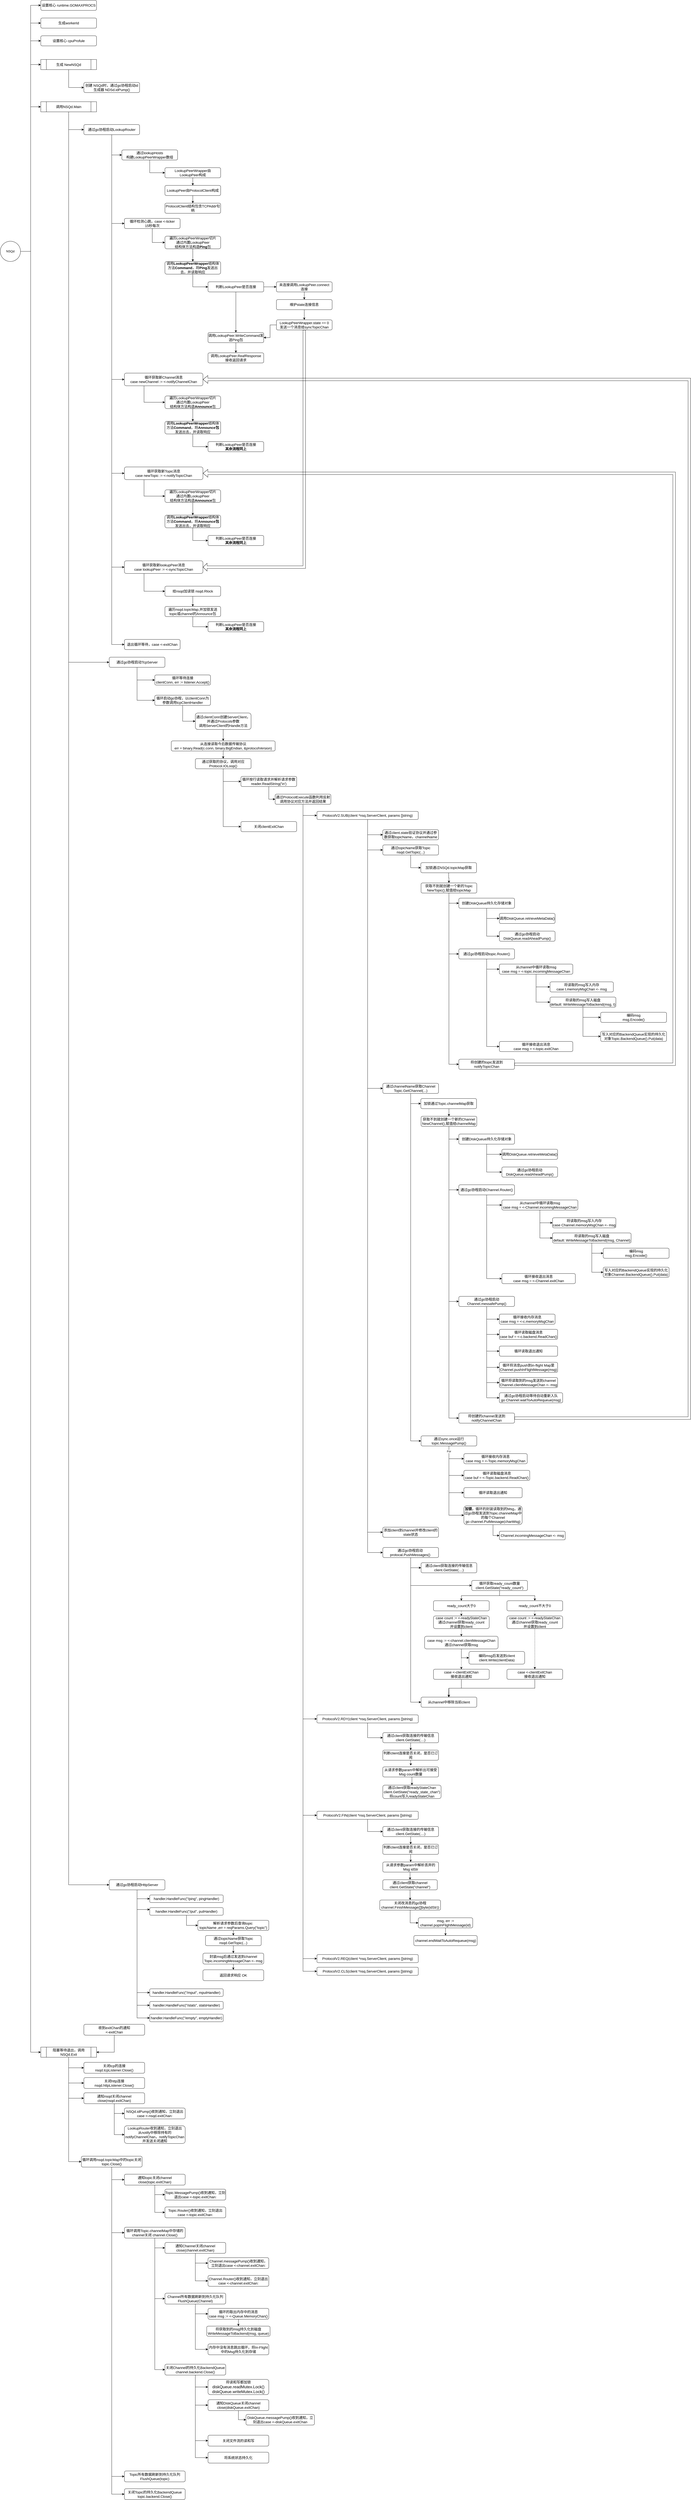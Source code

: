 <mxfile version="14.6.13" type="device"><diagram id="7hEg_253HDJYv5q-8juK" name="第 1 页"><mxGraphModel dx="1113" dy="727" grid="1" gridSize="10" guides="1" tooltips="1" connect="1" arrows="1" fold="1" page="1" pageScale="1" pageWidth="1169" pageHeight="827" math="0" shadow="0"><root><mxCell id="0"/><mxCell id="1" parent="0"/><mxCell id="KyzbYX7xxBmiRF_OMMou-120" style="edgeStyle=orthogonalEdgeStyle;rounded=0;orthogonalLoop=1;jettySize=auto;html=1;exitX=1;exitY=0.5;exitDx=0;exitDy=0;entryX=0;entryY=0.5;entryDx=0;entryDy=0;strokeWidth=1;" parent="1" source="KyzbYX7xxBmiRF_OMMou-1" target="KyzbYX7xxBmiRF_OMMou-4" edge="1"><mxGeometry relative="1" as="geometry"/></mxCell><mxCell id="KyzbYX7xxBmiRF_OMMou-121" style="edgeStyle=orthogonalEdgeStyle;rounded=0;orthogonalLoop=1;jettySize=auto;html=1;exitX=1;exitY=0.5;exitDx=0;exitDy=0;entryX=0;entryY=0.5;entryDx=0;entryDy=0;strokeWidth=1;" parent="1" source="KyzbYX7xxBmiRF_OMMou-1" target="KyzbYX7xxBmiRF_OMMou-6" edge="1"><mxGeometry relative="1" as="geometry"/></mxCell><mxCell id="KyzbYX7xxBmiRF_OMMou-122" style="edgeStyle=orthogonalEdgeStyle;rounded=0;orthogonalLoop=1;jettySize=auto;html=1;exitX=1;exitY=0.5;exitDx=0;exitDy=0;entryX=0;entryY=0.5;entryDx=0;entryDy=0;strokeWidth=1;" parent="1" source="KyzbYX7xxBmiRF_OMMou-1" target="KyzbYX7xxBmiRF_OMMou-7" edge="1"><mxGeometry relative="1" as="geometry"/></mxCell><mxCell id="KyzbYX7xxBmiRF_OMMou-123" style="edgeStyle=orthogonalEdgeStyle;rounded=0;orthogonalLoop=1;jettySize=auto;html=1;exitX=1;exitY=0.5;exitDx=0;exitDy=0;entryX=0;entryY=0.5;entryDx=0;entryDy=0;strokeWidth=1;" parent="1" source="KyzbYX7xxBmiRF_OMMou-1" target="KyzbYX7xxBmiRF_OMMou-9" edge="1"><mxGeometry relative="1" as="geometry"/></mxCell><mxCell id="KyzbYX7xxBmiRF_OMMou-124" style="edgeStyle=orthogonalEdgeStyle;rounded=0;orthogonalLoop=1;jettySize=auto;html=1;exitX=1;exitY=0.5;exitDx=0;exitDy=0;entryX=0;entryY=0.5;entryDx=0;entryDy=0;strokeWidth=1;" parent="1" source="KyzbYX7xxBmiRF_OMMou-1" target="KyzbYX7xxBmiRF_OMMou-10" edge="1"><mxGeometry relative="1" as="geometry"/></mxCell><mxCell id="KyzbYX7xxBmiRF_OMMou-125" style="edgeStyle=orthogonalEdgeStyle;rounded=0;orthogonalLoop=1;jettySize=auto;html=1;exitX=1;exitY=0.5;exitDx=0;exitDy=0;entryX=0;entryY=0.5;entryDx=0;entryDy=0;strokeWidth=1;" parent="1" source="KyzbYX7xxBmiRF_OMMou-1" target="KyzbYX7xxBmiRF_OMMou-11" edge="1"><mxGeometry relative="1" as="geometry"/></mxCell><mxCell id="KyzbYX7xxBmiRF_OMMou-1" value="NSQd" style="ellipse;whiteSpace=wrap;html=1;aspect=fixed;" parent="1" vertex="1"><mxGeometry x="70" y="1020" width="80" height="80" as="geometry"/></mxCell><mxCell id="KyzbYX7xxBmiRF_OMMou-4" value="&lt;font style=&quot;font-size: 14px&quot;&gt;设置核心&amp;nbsp;runtime.GOMAXPROCS&lt;/font&gt;" style="rounded=1;whiteSpace=wrap;html=1;align=center;" parent="1" vertex="1"><mxGeometry x="230" y="70" width="220" height="40" as="geometry"/></mxCell><mxCell id="KyzbYX7xxBmiRF_OMMou-6" value="&lt;font style=&quot;font-size: 14px&quot;&gt;生成workerId&lt;/font&gt;" style="rounded=1;whiteSpace=wrap;html=1;" parent="1" vertex="1"><mxGeometry x="230" y="140" width="220" height="40" as="geometry"/></mxCell><mxCell id="KyzbYX7xxBmiRF_OMMou-7" value="&lt;font style=&quot;font-size: 14px&quot;&gt;设置核心 cpuProfule&lt;/font&gt;" style="rounded=1;whiteSpace=wrap;html=1;" parent="1" vertex="1"><mxGeometry x="230" y="210" width="220" height="40" as="geometry"/></mxCell><mxCell id="KyzbYX7xxBmiRF_OMMou-22" style="edgeStyle=orthogonalEdgeStyle;rounded=0;orthogonalLoop=1;jettySize=auto;html=1;exitX=0.5;exitY=1;exitDx=0;exitDy=0;entryX=0;entryY=0.5;entryDx=0;entryDy=0;" parent="1" source="KyzbYX7xxBmiRF_OMMou-9" target="KyzbYX7xxBmiRF_OMMou-13" edge="1"><mxGeometry relative="1" as="geometry"/></mxCell><mxCell id="KyzbYX7xxBmiRF_OMMou-9" value="&lt;font style=&quot;font-size: 14px&quot;&gt;生成 NewNSQd&lt;/font&gt;" style="shape=process;whiteSpace=wrap;html=1;backgroundOutline=1;" parent="1" vertex="1"><mxGeometry x="230" y="303.5" width="220" height="40" as="geometry"/></mxCell><mxCell id="KyzbYX7xxBmiRF_OMMou-20" style="edgeStyle=orthogonalEdgeStyle;rounded=0;orthogonalLoop=1;jettySize=auto;html=1;exitX=0.5;exitY=1;exitDx=0;exitDy=0;entryX=0;entryY=0.5;entryDx=0;entryDy=0;" parent="1" source="KyzbYX7xxBmiRF_OMMou-10" target="KyzbYX7xxBmiRF_OMMou-17" edge="1"><mxGeometry relative="1" as="geometry"/></mxCell><mxCell id="KyzbYX7xxBmiRF_OMMou-21" style="edgeStyle=orthogonalEdgeStyle;rounded=0;orthogonalLoop=1;jettySize=auto;html=1;exitX=0.5;exitY=1;exitDx=0;exitDy=0;entryX=0;entryY=0.5;entryDx=0;entryDy=0;" parent="1" source="KyzbYX7xxBmiRF_OMMou-10" target="KyzbYX7xxBmiRF_OMMou-16" edge="1"><mxGeometry relative="1" as="geometry"/></mxCell><mxCell id="KyzbYX7xxBmiRF_OMMou-23" style="edgeStyle=orthogonalEdgeStyle;rounded=0;orthogonalLoop=1;jettySize=auto;html=1;exitX=0.5;exitY=1;exitDx=0;exitDy=0;entryX=0;entryY=0.5;entryDx=0;entryDy=0;" parent="1" source="KyzbYX7xxBmiRF_OMMou-10" target="KyzbYX7xxBmiRF_OMMou-18" edge="1"><mxGeometry relative="1" as="geometry"/></mxCell><mxCell id="KyzbYX7xxBmiRF_OMMou-10" value="&lt;font style=&quot;font-size: 14px&quot;&gt;调用NSQd.Main&lt;/font&gt;" style="shape=process;whiteSpace=wrap;html=1;backgroundOutline=1;" parent="1" vertex="1"><mxGeometry x="230" y="470" width="220" height="40" as="geometry"/></mxCell><mxCell id="0RkZaLn4UtDC8KneMeTJ-27" style="edgeStyle=orthogonalEdgeStyle;rounded=0;orthogonalLoop=1;jettySize=auto;html=1;exitX=0.5;exitY=1;exitDx=0;exitDy=0;entryX=0;entryY=0.5;entryDx=0;entryDy=0;" edge="1" parent="1" source="KyzbYX7xxBmiRF_OMMou-11" target="0RkZaLn4UtDC8KneMeTJ-21"><mxGeometry relative="1" as="geometry"/></mxCell><mxCell id="0RkZaLn4UtDC8KneMeTJ-28" style="edgeStyle=orthogonalEdgeStyle;rounded=0;orthogonalLoop=1;jettySize=auto;html=1;exitX=0.5;exitY=1;exitDx=0;exitDy=0;entryX=0;entryY=0.5;entryDx=0;entryDy=0;" edge="1" parent="1" source="KyzbYX7xxBmiRF_OMMou-11" target="0RkZaLn4UtDC8KneMeTJ-22"><mxGeometry relative="1" as="geometry"/></mxCell><mxCell id="0RkZaLn4UtDC8KneMeTJ-29" style="edgeStyle=orthogonalEdgeStyle;rounded=0;orthogonalLoop=1;jettySize=auto;html=1;exitX=0.5;exitY=1;exitDx=0;exitDy=0;entryX=0;entryY=0.5;entryDx=0;entryDy=0;" edge="1" parent="1" source="KyzbYX7xxBmiRF_OMMou-11" target="0RkZaLn4UtDC8KneMeTJ-23"><mxGeometry relative="1" as="geometry"/></mxCell><mxCell id="0RkZaLn4UtDC8KneMeTJ-30" style="edgeStyle=orthogonalEdgeStyle;rounded=0;orthogonalLoop=1;jettySize=auto;html=1;exitX=0.5;exitY=1;exitDx=0;exitDy=0;entryX=0;entryY=0.5;entryDx=0;entryDy=0;" edge="1" parent="1" source="KyzbYX7xxBmiRF_OMMou-11" target="0RkZaLn4UtDC8KneMeTJ-24"><mxGeometry relative="1" as="geometry"/></mxCell><mxCell id="KyzbYX7xxBmiRF_OMMou-11" value="&lt;font style=&quot;font-size: 14px&quot;&gt;阻塞等待退出，调用NSQd.Exit&lt;/font&gt;" style="shape=process;whiteSpace=wrap;html=1;backgroundOutline=1;" parent="1" vertex="1"><mxGeometry x="230" y="8140" width="220" height="40" as="geometry"/></mxCell><mxCell id="KyzbYX7xxBmiRF_OMMou-13" value="&lt;span style=&quot;font-size: 14px&quot;&gt;创建 NSQd时，通过go协程启动&lt;/span&gt;&lt;span style=&quot;font-size: 14px&quot;&gt;id生成器&amp;nbsp;&lt;/span&gt;&lt;span style=&quot;font-size: 14px&quot;&gt;NDSd.idPump()&lt;/span&gt;" style="rounded=1;whiteSpace=wrap;html=1;" parent="1" vertex="1"><mxGeometry x="400" y="394" width="220" height="40" as="geometry"/></mxCell><mxCell id="KyzbYX7xxBmiRF_OMMou-29" style="edgeStyle=orthogonalEdgeStyle;rounded=0;orthogonalLoop=1;jettySize=auto;html=1;exitX=0.5;exitY=1;exitDx=0;exitDy=0;entryX=0;entryY=0.5;entryDx=0;entryDy=0;" parent="1" source="KyzbYX7xxBmiRF_OMMou-16" target="KyzbYX7xxBmiRF_OMMou-24" edge="1"><mxGeometry relative="1" as="geometry"/></mxCell><mxCell id="KyzbYX7xxBmiRF_OMMou-30" style="edgeStyle=orthogonalEdgeStyle;rounded=0;orthogonalLoop=1;jettySize=auto;html=1;exitX=0.5;exitY=1;exitDx=0;exitDy=0;entryX=0;entryY=0.5;entryDx=0;entryDy=0;" parent="1" source="KyzbYX7xxBmiRF_OMMou-16" target="KyzbYX7xxBmiRF_OMMou-25" edge="1"><mxGeometry relative="1" as="geometry"/></mxCell><mxCell id="KyzbYX7xxBmiRF_OMMou-31" style="edgeStyle=orthogonalEdgeStyle;rounded=0;orthogonalLoop=1;jettySize=auto;html=1;exitX=0.5;exitY=1;exitDx=0;exitDy=0;entryX=0;entryY=0.5;entryDx=0;entryDy=0;" parent="1" source="KyzbYX7xxBmiRF_OMMou-16" target="KyzbYX7xxBmiRF_OMMou-26" edge="1"><mxGeometry relative="1" as="geometry"/></mxCell><mxCell id="KyzbYX7xxBmiRF_OMMou-32" style="edgeStyle=orthogonalEdgeStyle;rounded=0;orthogonalLoop=1;jettySize=auto;html=1;exitX=0.5;exitY=1;exitDx=0;exitDy=0;entryX=0;entryY=0.5;entryDx=0;entryDy=0;" parent="1" source="KyzbYX7xxBmiRF_OMMou-16" target="KyzbYX7xxBmiRF_OMMou-27" edge="1"><mxGeometry relative="1" as="geometry"/></mxCell><mxCell id="KyzbYX7xxBmiRF_OMMou-33" style="edgeStyle=orthogonalEdgeStyle;rounded=0;orthogonalLoop=1;jettySize=auto;html=1;exitX=0.5;exitY=1;exitDx=0;exitDy=0;entryX=0;entryY=0.5;entryDx=0;entryDy=0;" parent="1" source="KyzbYX7xxBmiRF_OMMou-16" target="KyzbYX7xxBmiRF_OMMou-28" edge="1"><mxGeometry relative="1" as="geometry"/></mxCell><mxCell id="KyzbYX7xxBmiRF_OMMou-35" style="edgeStyle=orthogonalEdgeStyle;rounded=0;orthogonalLoop=1;jettySize=auto;html=1;exitX=0.5;exitY=1;exitDx=0;exitDy=0;entryX=0;entryY=0.5;entryDx=0;entryDy=0;" parent="1" source="KyzbYX7xxBmiRF_OMMou-16" target="KyzbYX7xxBmiRF_OMMou-34" edge="1"><mxGeometry relative="1" as="geometry"/></mxCell><mxCell id="KyzbYX7xxBmiRF_OMMou-16" value="&lt;span style=&quot;font-size: 14px&quot;&gt;通过go协程启动LookupRouter&lt;/span&gt;" style="rounded=1;whiteSpace=wrap;html=1;" parent="1" vertex="1"><mxGeometry x="400" y="560" width="220" height="40" as="geometry"/></mxCell><mxCell id="KyzbYX7xxBmiRF_OMMou-88" style="edgeStyle=orthogonalEdgeStyle;rounded=0;orthogonalLoop=1;jettySize=auto;html=1;exitX=0.5;exitY=1;exitDx=0;exitDy=0;entryX=0;entryY=0.5;entryDx=0;entryDy=0;strokeWidth=1;" parent="1" source="KyzbYX7xxBmiRF_OMMou-17" target="KyzbYX7xxBmiRF_OMMou-86" edge="1"><mxGeometry relative="1" as="geometry"/></mxCell><mxCell id="KyzbYX7xxBmiRF_OMMou-115" style="edgeStyle=orthogonalEdgeStyle;rounded=0;orthogonalLoop=1;jettySize=auto;html=1;exitX=0.5;exitY=1;exitDx=0;exitDy=0;entryX=0;entryY=0.5;entryDx=0;entryDy=0;strokeWidth=1;" parent="1" source="KyzbYX7xxBmiRF_OMMou-17" target="KyzbYX7xxBmiRF_OMMou-87" edge="1"><mxGeometry relative="1" as="geometry"/></mxCell><mxCell id="KyzbYX7xxBmiRF_OMMou-17" value="&lt;span style=&quot;font-size: 14px&quot;&gt;通过go协程启动TcpServer&lt;/span&gt;" style="rounded=1;whiteSpace=wrap;html=1;" parent="1" vertex="1"><mxGeometry x="500" y="2660" width="220" height="40" as="geometry"/></mxCell><mxCell id="0RkZaLn4UtDC8KneMeTJ-6" style="edgeStyle=orthogonalEdgeStyle;rounded=0;orthogonalLoop=1;jettySize=auto;html=1;exitX=0.5;exitY=1;exitDx=0;exitDy=0;entryX=0;entryY=0.5;entryDx=0;entryDy=0;" edge="1" parent="1" source="KyzbYX7xxBmiRF_OMMou-18" target="0RkZaLn4UtDC8KneMeTJ-1"><mxGeometry relative="1" as="geometry"/></mxCell><mxCell id="0RkZaLn4UtDC8KneMeTJ-7" style="edgeStyle=orthogonalEdgeStyle;rounded=0;orthogonalLoop=1;jettySize=auto;html=1;exitX=0.5;exitY=1;exitDx=0;exitDy=0;entryX=0;entryY=0.25;entryDx=0;entryDy=0;" edge="1" parent="1" source="KyzbYX7xxBmiRF_OMMou-18" target="0RkZaLn4UtDC8KneMeTJ-2"><mxGeometry relative="1" as="geometry"/></mxCell><mxCell id="0RkZaLn4UtDC8KneMeTJ-8" style="edgeStyle=orthogonalEdgeStyle;rounded=0;orthogonalLoop=1;jettySize=auto;html=1;exitX=0.5;exitY=1;exitDx=0;exitDy=0;entryX=0;entryY=0.5;entryDx=0;entryDy=0;" edge="1" parent="1" source="KyzbYX7xxBmiRF_OMMou-18" target="0RkZaLn4UtDC8KneMeTJ-3"><mxGeometry relative="1" as="geometry"/></mxCell><mxCell id="0RkZaLn4UtDC8KneMeTJ-9" style="edgeStyle=orthogonalEdgeStyle;rounded=0;orthogonalLoop=1;jettySize=auto;html=1;exitX=0.5;exitY=1;exitDx=0;exitDy=0;entryX=0;entryY=0.5;entryDx=0;entryDy=0;" edge="1" parent="1" source="KyzbYX7xxBmiRF_OMMou-18" target="0RkZaLn4UtDC8KneMeTJ-4"><mxGeometry relative="1" as="geometry"/></mxCell><mxCell id="0RkZaLn4UtDC8KneMeTJ-10" style="edgeStyle=orthogonalEdgeStyle;rounded=0;orthogonalLoop=1;jettySize=auto;html=1;exitX=0.5;exitY=1;exitDx=0;exitDy=0;entryX=0;entryY=0.5;entryDx=0;entryDy=0;" edge="1" parent="1" source="KyzbYX7xxBmiRF_OMMou-18" target="0RkZaLn4UtDC8KneMeTJ-5"><mxGeometry relative="1" as="geometry"/></mxCell><mxCell id="KyzbYX7xxBmiRF_OMMou-18" value="&lt;span style=&quot;font-size: 14px&quot;&gt;通过go协程启动HttpServer&lt;/span&gt;" style="rounded=1;whiteSpace=wrap;html=1;" parent="1" vertex="1"><mxGeometry x="500" y="7480" width="220" height="40" as="geometry"/></mxCell><mxCell id="KyzbYX7xxBmiRF_OMMou-46" style="edgeStyle=orthogonalEdgeStyle;rounded=0;orthogonalLoop=1;jettySize=auto;html=1;exitX=0.5;exitY=1;exitDx=0;exitDy=0;entryX=0;entryY=0.5;entryDx=0;entryDy=0;" parent="1" source="KyzbYX7xxBmiRF_OMMou-24" target="KyzbYX7xxBmiRF_OMMou-44" edge="1"><mxGeometry relative="1" as="geometry"/></mxCell><mxCell id="KyzbYX7xxBmiRF_OMMou-24" value="&lt;span style=&quot;font-size: 14px&quot;&gt;循环检测心跳，&lt;/span&gt;&lt;span style=&quot;font-size: 14px&quot;&gt;case &amp;lt;-ticker &lt;br&gt;15秒每次&lt;/span&gt;" style="rounded=1;whiteSpace=wrap;html=1;" parent="1" vertex="1"><mxGeometry x="560" y="930" width="220" height="40" as="geometry"/></mxCell><mxCell id="KyzbYX7xxBmiRF_OMMou-70" style="edgeStyle=orthogonalEdgeStyle;rounded=0;orthogonalLoop=1;jettySize=auto;html=1;exitX=0.25;exitY=1;exitDx=0;exitDy=0;entryX=0;entryY=0.5;entryDx=0;entryDy=0;strokeWidth=1;" parent="1" source="KyzbYX7xxBmiRF_OMMou-25" target="KyzbYX7xxBmiRF_OMMou-66" edge="1"><mxGeometry relative="1" as="geometry"/></mxCell><mxCell id="KyzbYX7xxBmiRF_OMMou-25" value="&lt;span style=&quot;font-size: 14px&quot;&gt;循环获取新Channel消息&lt;br&gt;&lt;/span&gt;&lt;span style=&quot;font-size: 14px&quot;&gt;case newChannel := &amp;lt;-notifyChannelChan&lt;/span&gt;" style="rounded=1;whiteSpace=wrap;html=1;" parent="1" vertex="1"><mxGeometry x="560" y="1540" width="310" height="50" as="geometry"/></mxCell><mxCell id="KyzbYX7xxBmiRF_OMMou-78" style="edgeStyle=orthogonalEdgeStyle;rounded=0;orthogonalLoop=1;jettySize=auto;html=1;exitX=0.25;exitY=1;exitDx=0;exitDy=0;entryX=0;entryY=0.5;entryDx=0;entryDy=0;strokeWidth=1;" parent="1" source="KyzbYX7xxBmiRF_OMMou-26" target="KyzbYX7xxBmiRF_OMMou-74" edge="1"><mxGeometry relative="1" as="geometry"/></mxCell><mxCell id="KyzbYX7xxBmiRF_OMMou-26" value="&lt;span style=&quot;font-size: 14px&quot;&gt;循环获取新Topic消息&lt;br&gt;&lt;/span&gt;&lt;span style=&quot;font-size: 14px&quot;&gt;case newTopic := &amp;lt;-notifyTopicChan&lt;/span&gt;" style="rounded=1;whiteSpace=wrap;html=1;" parent="1" vertex="1"><mxGeometry x="560" y="1910" width="310" height="50" as="geometry"/></mxCell><mxCell id="KyzbYX7xxBmiRF_OMMou-82" style="edgeStyle=orthogonalEdgeStyle;rounded=0;orthogonalLoop=1;jettySize=auto;html=1;exitX=0.25;exitY=1;exitDx=0;exitDy=0;entryX=0;entryY=0.5;entryDx=0;entryDy=0;strokeWidth=1;" parent="1" source="KyzbYX7xxBmiRF_OMMou-27" target="KyzbYX7xxBmiRF_OMMou-80" edge="1"><mxGeometry relative="1" as="geometry"/></mxCell><mxCell id="KyzbYX7xxBmiRF_OMMou-27" value="&lt;span style=&quot;font-size: 14px&quot;&gt;循环获取新lookupPeer消息&lt;br&gt;&lt;/span&gt;&lt;span style=&quot;font-size: 14px&quot;&gt;case lookupPeer := &amp;lt;-syncTopicChan&lt;/span&gt;" style="rounded=1;whiteSpace=wrap;html=1;" parent="1" vertex="1"><mxGeometry x="560" y="2280" width="310" height="50" as="geometry"/></mxCell><mxCell id="KyzbYX7xxBmiRF_OMMou-28" value="&lt;span style=&quot;font-size: 14px&quot;&gt;退出循环等待，case &amp;lt;-exitChan&lt;/span&gt;" style="rounded=1;whiteSpace=wrap;html=1;" parent="1" vertex="1"><mxGeometry x="560" y="2590" width="220" height="40" as="geometry"/></mxCell><mxCell id="KyzbYX7xxBmiRF_OMMou-38" style="edgeStyle=orthogonalEdgeStyle;rounded=0;orthogonalLoop=1;jettySize=auto;html=1;exitX=0.5;exitY=1;exitDx=0;exitDy=0;entryX=0;entryY=0.5;entryDx=0;entryDy=0;" parent="1" source="KyzbYX7xxBmiRF_OMMou-34" target="KyzbYX7xxBmiRF_OMMou-36" edge="1"><mxGeometry relative="1" as="geometry"/></mxCell><mxCell id="KyzbYX7xxBmiRF_OMMou-34" value="&lt;span style=&quot;font-size: 14px&quot;&gt;通过lookupHosts&lt;br&gt;构建LookupPeerWrapper数组&lt;/span&gt;" style="rounded=1;whiteSpace=wrap;html=1;" parent="1" vertex="1"><mxGeometry x="550" y="660" width="220" height="40" as="geometry"/></mxCell><mxCell id="KyzbYX7xxBmiRF_OMMou-42" style="edgeStyle=orthogonalEdgeStyle;rounded=0;orthogonalLoop=1;jettySize=auto;html=1;exitX=0.5;exitY=1;exitDx=0;exitDy=0;entryX=0.5;entryY=0;entryDx=0;entryDy=0;" parent="1" source="KyzbYX7xxBmiRF_OMMou-36" target="KyzbYX7xxBmiRF_OMMou-37" edge="1"><mxGeometry relative="1" as="geometry"/></mxCell><mxCell id="KyzbYX7xxBmiRF_OMMou-36" value="&lt;span style=&quot;font-size: 14px&quot;&gt;LookupPeerWrapper由LookupPeer构成&lt;/span&gt;" style="rounded=1;whiteSpace=wrap;html=1;" parent="1" vertex="1"><mxGeometry x="720" y="730" width="220" height="40" as="geometry"/></mxCell><mxCell id="KyzbYX7xxBmiRF_OMMou-43" style="edgeStyle=orthogonalEdgeStyle;rounded=0;orthogonalLoop=1;jettySize=auto;html=1;exitX=0.5;exitY=1;exitDx=0;exitDy=0;entryX=0.5;entryY=0;entryDx=0;entryDy=0;" parent="1" source="KyzbYX7xxBmiRF_OMMou-37" target="KyzbYX7xxBmiRF_OMMou-41" edge="1"><mxGeometry relative="1" as="geometry"/></mxCell><mxCell id="KyzbYX7xxBmiRF_OMMou-37" value="&lt;span style=&quot;font-size: 14px&quot;&gt;LookupPeer&lt;/span&gt;&lt;span style=&quot;font-size: 14px&quot;&gt;由ProtocolClient构成&lt;/span&gt;" style="rounded=1;whiteSpace=wrap;html=1;" parent="1" vertex="1"><mxGeometry x="720" y="800" width="220" height="40" as="geometry"/></mxCell><mxCell id="KyzbYX7xxBmiRF_OMMou-41" value="&lt;span style=&quot;font-size: 14px&quot;&gt;ProtocolClient结构包含TCPAddr句柄&lt;/span&gt;" style="rounded=1;whiteSpace=wrap;html=1;" parent="1" vertex="1"><mxGeometry x="720" y="870" width="220" height="40" as="geometry"/></mxCell><mxCell id="KyzbYX7xxBmiRF_OMMou-47" style="edgeStyle=orthogonalEdgeStyle;rounded=0;orthogonalLoop=1;jettySize=auto;html=1;exitX=0.5;exitY=1;exitDx=0;exitDy=0;" parent="1" source="KyzbYX7xxBmiRF_OMMou-44" target="KyzbYX7xxBmiRF_OMMou-45" edge="1"><mxGeometry relative="1" as="geometry"/></mxCell><mxCell id="KyzbYX7xxBmiRF_OMMou-44" value="&lt;span style=&quot;font-size: 14px&quot;&gt;遍历&lt;/span&gt;&lt;span style=&quot;font-size: 14px&quot;&gt;LookupPeerWrapper切片&lt;br&gt;通过内置&lt;/span&gt;&lt;span style=&quot;font-size: 14px&quot;&gt;LookupPeer&lt;/span&gt;&lt;span style=&quot;font-size: 14px&quot;&gt;&lt;br&gt;结构体方法构造&lt;b&gt;Ping&lt;/b&gt;包&lt;br&gt;&lt;/span&gt;" style="rounded=1;whiteSpace=wrap;html=1;" parent="1" vertex="1"><mxGeometry x="720" y="1000" width="220" height="50" as="geometry"/></mxCell><mxCell id="KyzbYX7xxBmiRF_OMMou-54" style="edgeStyle=orthogonalEdgeStyle;rounded=0;orthogonalLoop=1;jettySize=auto;html=1;exitX=0.5;exitY=1;exitDx=0;exitDy=0;entryX=0;entryY=0.5;entryDx=0;entryDy=0;" parent="1" source="KyzbYX7xxBmiRF_OMMou-45" target="KyzbYX7xxBmiRF_OMMou-48" edge="1"><mxGeometry relative="1" as="geometry"/></mxCell><mxCell id="KyzbYX7xxBmiRF_OMMou-45" value="&lt;span style=&quot;font-size: 14px&quot;&gt;调用&lt;b&gt;LookupPeerWrapper&lt;/b&gt;结构体方法&lt;b&gt;Command&lt;/b&gt;，将&lt;b&gt;Ping&lt;/b&gt;发送出去，并读取响应&lt;/span&gt;" style="rounded=1;whiteSpace=wrap;html=1;" parent="1" vertex="1"><mxGeometry x="720" y="1100" width="220" height="50" as="geometry"/></mxCell><mxCell id="KyzbYX7xxBmiRF_OMMou-55" style="edgeStyle=orthogonalEdgeStyle;rounded=0;orthogonalLoop=1;jettySize=auto;html=1;exitX=0.5;exitY=1;exitDx=0;exitDy=0;" parent="1" source="KyzbYX7xxBmiRF_OMMou-48" target="KyzbYX7xxBmiRF_OMMou-52" edge="1"><mxGeometry relative="1" as="geometry"/></mxCell><mxCell id="KyzbYX7xxBmiRF_OMMou-57" style="edgeStyle=orthogonalEdgeStyle;rounded=0;orthogonalLoop=1;jettySize=auto;html=1;exitX=1;exitY=0.5;exitDx=0;exitDy=0;entryX=0;entryY=0.5;entryDx=0;entryDy=0;" parent="1" source="KyzbYX7xxBmiRF_OMMou-48" target="KyzbYX7xxBmiRF_OMMou-49" edge="1"><mxGeometry relative="1" as="geometry"/></mxCell><mxCell id="KyzbYX7xxBmiRF_OMMou-48" value="&lt;span style=&quot;font-size: 14px&quot;&gt;判断LookupPeer是否连接&lt;/span&gt;&lt;span style=&quot;color: rgba(0 , 0 , 0 , 0) ; font-family: monospace ; font-size: 0px&quot;&gt;%3CmxGraphModel%3E%3Croot%3E%3CmxCell%20id%3D%220%22%2F%3E%3CmxCell%20id%3D%221%22%20parent%3D%220%22%2F%3E%3CmxCell%20id%3D%222%22%20value%3D%22%26lt%3Bspan%20style%3D%26quot%3Bfont-size%3A%2014px%26quot%3B%26gt%3BProtocolClient%E7%BB%93%E6%9E%84%E5%8C%85%E5%90%ABTCPAddr%E5%8F%A5%E6%9F%84%26lt%3B%2Fspan%26gt%3B%22%20style%3D%22rounded%3D1%3BwhiteSpace%3Dwrap%3Bhtml%3D1%3B%22%20vertex%3D%221%22%20parent%3D%221%22%3E%3CmxGeometry%20x%3D%22720%22%20y%3D%22870%22%20width%3D%22220%22%20height%3D%2240%22%20as%3D%22geometry%22%2F%3E%3C%2FmxCell%3E%3C%2Froot%3E%3C%2FmxGraphModel%3E&lt;/span&gt;" style="rounded=1;whiteSpace=wrap;html=1;" parent="1" vertex="1"><mxGeometry x="890" y="1180" width="220" height="40" as="geometry"/></mxCell><mxCell id="KyzbYX7xxBmiRF_OMMou-60" style="edgeStyle=orthogonalEdgeStyle;rounded=0;orthogonalLoop=1;jettySize=auto;html=1;exitX=0.5;exitY=1;exitDx=0;exitDy=0;" parent="1" source="KyzbYX7xxBmiRF_OMMou-49" target="KyzbYX7xxBmiRF_OMMou-58" edge="1"><mxGeometry relative="1" as="geometry"/></mxCell><mxCell id="KyzbYX7xxBmiRF_OMMou-49" value="&lt;span style=&quot;font-size: 14px&quot;&gt;未连接调用LookupPeer.connect&lt;br&gt;连接&lt;br&gt;&lt;/span&gt;" style="rounded=1;whiteSpace=wrap;html=1;" parent="1" vertex="1"><mxGeometry x="1160" y="1180" width="220" height="40" as="geometry"/></mxCell><mxCell id="KyzbYX7xxBmiRF_OMMou-56" style="edgeStyle=orthogonalEdgeStyle;rounded=0;orthogonalLoop=1;jettySize=auto;html=1;exitX=0.5;exitY=1;exitDx=0;exitDy=0;entryX=0.5;entryY=0;entryDx=0;entryDy=0;" parent="1" source="KyzbYX7xxBmiRF_OMMou-52" target="KyzbYX7xxBmiRF_OMMou-53" edge="1"><mxGeometry relative="1" as="geometry"/></mxCell><mxCell id="KyzbYX7xxBmiRF_OMMou-52" value="&lt;span style=&quot;font-size: 14px&quot;&gt;调用LookupPeer.WriteCommand发送Ping包&lt;/span&gt;&lt;span style=&quot;color: rgba(0 , 0 , 0 , 0) ; font-family: monospace ; font-size: 0px&quot;&gt;%3CmxGraphModel%3E%3Croot%3E%3CmxCell%20id%3D%220%22%2F%3E%3CmxCell%20id%3D%221%22%20parent%3D%220%22%2F%3E%3CmxCell%20id%3D%222%22%20value%3D%22%26lt%3Bspan%20style%3D%26quot%3Bfont-size%3A%2014px%26quot%3B%26gt%3BProtocolClient%E7%BB%93%E6%9E%84%E5%8C%85%E5%90%ABTCPAddr%E5%8F%A5%E6%9F%84%26lt%3B%2Fspan%26gt%3B%22%20style%3D%22rounded%3D1%3BwhiteSpace%3Dwrap%3Bhtml%3D1%3B%22%20vertex%3D%221%22%20parent%3D%221%22%3E%3CmxGeometry%20x%3D%22720%22%20y%3D%22870%22%20width%3D%22220%22%20height%3D%2240%22%20as%3D%22geometry%22%2F%3E%3C%2FmxCell%3E%3C%2Froot%3E%3C%2FmxGraphModel%3E&lt;/span&gt;" style="rounded=1;whiteSpace=wrap;html=1;" parent="1" vertex="1"><mxGeometry x="890" y="1380" width="220" height="40" as="geometry"/></mxCell><mxCell id="KyzbYX7xxBmiRF_OMMou-53" value="&lt;span style=&quot;font-size: 14px&quot;&gt;调用LookupPeer.ReafResponse&lt;br&gt;接收返回请求&lt;/span&gt;&lt;span style=&quot;color: rgba(0 , 0 , 0 , 0) ; font-family: monospace ; font-size: 0px&quot;&gt;%3CmxGraphModel%3E%3Croot%3E%3CmxCell%20id%3D%220%22%2F%3E%3CmxCell%20id%3D%221%22%20parent%3D%220%22%2F%3E%3CmxCell%20id%3D%222%22%20value%3D%22%26lt%3Bspan%20style%3D%26quot%3Bfont-size%3A%2014px%26quot%3B%26gt%3BProtocolClient%E7%BB%93%E6%9E%84%E5%8C%85%E5%90%ABTCPAddr%E5%8F%A5%E6%9F%84%26lt%3B%2Fspan%26gt%3B%22%20style%3D%22rounded%3D1%3BwhiteSpace%3Dwrap%3Bhtml%3D1%3B%22%20vertex%3D%221%22%20parent%3D%221%22%3E%3CmxGeometry%20x%3D%22720%22%20y%3D%22870%22%20width%3D%22220%22%20height%3D%2240%22%20as%3D%22geometry%22%2F%3E%3C%2FmxCell%3E%3C%2Froot%3E%3C%2FmxGraphModel%3E&lt;/span&gt;" style="rounded=1;whiteSpace=wrap;html=1;" parent="1" vertex="1"><mxGeometry x="890" y="1460" width="220" height="40" as="geometry"/></mxCell><mxCell id="KyzbYX7xxBmiRF_OMMou-61" style="edgeStyle=orthogonalEdgeStyle;rounded=0;orthogonalLoop=1;jettySize=auto;html=1;exitX=0.5;exitY=1;exitDx=0;exitDy=0;entryX=0.5;entryY=0;entryDx=0;entryDy=0;" parent="1" source="KyzbYX7xxBmiRF_OMMou-58" target="KyzbYX7xxBmiRF_OMMou-59" edge="1"><mxGeometry relative="1" as="geometry"/></mxCell><mxCell id="KyzbYX7xxBmiRF_OMMou-58" value="&lt;span style=&quot;font-size: 14px&quot;&gt;维护state连接信息&lt;br&gt;&lt;/span&gt;" style="rounded=1;whiteSpace=wrap;html=1;" parent="1" vertex="1"><mxGeometry x="1160" y="1250" width="220" height="40" as="geometry"/></mxCell><mxCell id="KyzbYX7xxBmiRF_OMMou-64" style="edgeStyle=orthogonalEdgeStyle;rounded=0;orthogonalLoop=1;jettySize=auto;html=1;exitX=0;exitY=0.5;exitDx=0;exitDy=0;entryX=1;entryY=0.5;entryDx=0;entryDy=0;" parent="1" source="KyzbYX7xxBmiRF_OMMou-59" target="KyzbYX7xxBmiRF_OMMou-52" edge="1"><mxGeometry relative="1" as="geometry"/></mxCell><mxCell id="KyzbYX7xxBmiRF_OMMou-65" style="edgeStyle=orthogonalEdgeStyle;rounded=0;orthogonalLoop=1;jettySize=auto;html=1;exitX=0.5;exitY=1;exitDx=0;exitDy=0;entryX=1;entryY=0.5;entryDx=0;entryDy=0;shape=flexArrow;endSize=5;startSize=5;strokeWidth=1;" parent="1" source="KyzbYX7xxBmiRF_OMMou-59" target="KyzbYX7xxBmiRF_OMMou-27" edge="1"><mxGeometry relative="1" as="geometry"/></mxCell><mxCell id="KyzbYX7xxBmiRF_OMMou-59" value="&lt;span style=&quot;font-size: 14px&quot;&gt;LookupPeerWrapper.state == 0&lt;br&gt;&lt;/span&gt;&lt;span style=&quot;font-size: 14px&quot;&gt;发送一个消息给syncTopicChan&lt;br&gt;&lt;/span&gt;" style="rounded=1;whiteSpace=wrap;html=1;" parent="1" vertex="1"><mxGeometry x="1160" y="1330" width="220" height="40" as="geometry"/></mxCell><mxCell id="KyzbYX7xxBmiRF_OMMou-71" style="edgeStyle=orthogonalEdgeStyle;rounded=0;orthogonalLoop=1;jettySize=auto;html=1;exitX=0.5;exitY=1;exitDx=0;exitDy=0;entryX=0.5;entryY=0;entryDx=0;entryDy=0;strokeWidth=1;" parent="1" source="KyzbYX7xxBmiRF_OMMou-66" target="KyzbYX7xxBmiRF_OMMou-67" edge="1"><mxGeometry relative="1" as="geometry"/></mxCell><mxCell id="KyzbYX7xxBmiRF_OMMou-66" value="&lt;span style=&quot;font-size: 14px&quot;&gt;遍历&lt;/span&gt;&lt;span style=&quot;font-size: 14px&quot;&gt;LookupPeerWrapper切片&lt;br&gt;通过内置&lt;/span&gt;&lt;span style=&quot;font-size: 14px&quot;&gt;LookupPeer&lt;/span&gt;&lt;span style=&quot;font-size: 14px&quot;&gt;&lt;br&gt;结构体方法构造&lt;b&gt;Announce&lt;/b&gt;包&lt;br&gt;&lt;/span&gt;" style="rounded=1;whiteSpace=wrap;html=1;" parent="1" vertex="1"><mxGeometry x="720" y="1630" width="220" height="50" as="geometry"/></mxCell><mxCell id="KyzbYX7xxBmiRF_OMMou-72" style="edgeStyle=orthogonalEdgeStyle;rounded=0;orthogonalLoop=1;jettySize=auto;html=1;exitX=0.5;exitY=1;exitDx=0;exitDy=0;entryX=0;entryY=0.5;entryDx=0;entryDy=0;strokeWidth=1;" parent="1" source="KyzbYX7xxBmiRF_OMMou-67" target="KyzbYX7xxBmiRF_OMMou-68" edge="1"><mxGeometry relative="1" as="geometry"/></mxCell><mxCell id="KyzbYX7xxBmiRF_OMMou-67" value="&lt;span style=&quot;font-size: 14px&quot;&gt;调用&lt;b&gt;LookupPeerWrapper&lt;/b&gt;结构体方法&lt;b&gt;Command&lt;/b&gt;，将&lt;b&gt;Announce包&lt;/b&gt;发送出去，并读取响应&lt;/span&gt;" style="rounded=1;whiteSpace=wrap;html=1;" parent="1" vertex="1"><mxGeometry x="720" y="1730" width="220" height="50" as="geometry"/></mxCell><mxCell id="KyzbYX7xxBmiRF_OMMou-68" value="&lt;span style=&quot;font-size: 14px&quot;&gt;判断LookupPeer是否连接&lt;br&gt;&lt;b&gt;其余流程同上&lt;/b&gt;&lt;/span&gt;&lt;span style=&quot;color: rgba(0 , 0 , 0 , 0) ; font-family: monospace ; font-size: 0px&quot;&gt;%3CmxGraphModel%3E%3Croot%3E%3CmxCell%20id%3D%220%22%2F%3E%3CmxCell%20id%3D%221%22%20parent%3D%220%22%2F%3E%3CmxCell%20id%3D%222%22%20value%3D%22%26lt%3Bspan%20style%3D%26quot%3Bfont-size%3A%2014px%26quot%3B%26gt%3BProtocolClient%E7%BB%93%E6%9E%84%E5%8C%85%E5%90%ABTCPAddr%E5%8F%A5%E6%9F%84%26lt%3B%2Fspan%26gt%3B%22%20style%3D%22rounded%3D1%3BwhiteSpace%3Dwrap%3Bhtml%3D1%3B%22%20vertex%3D%221%22%20parent%3D%221%22%3E%3CmxGeometry%20x%3D%22720%22%20y%3D%22870%22%20width%3D%22220%22%20height%3D%2240%22%20as%3D%22geometry%22%2F%3E%3C%2FmxCell%3E%3C%2Froot%3E%3C%2FmxGraphModel%3E&lt;/span&gt;" style="rounded=1;whiteSpace=wrap;html=1;" parent="1" vertex="1"><mxGeometry x="890" y="1810" width="220" height="40" as="geometry"/></mxCell><mxCell id="KyzbYX7xxBmiRF_OMMou-73" style="edgeStyle=orthogonalEdgeStyle;rounded=0;orthogonalLoop=1;jettySize=auto;html=1;exitX=0.5;exitY=1;exitDx=0;exitDy=0;entryX=0.5;entryY=0;entryDx=0;entryDy=0;strokeWidth=1;" parent="1" source="KyzbYX7xxBmiRF_OMMou-74" target="KyzbYX7xxBmiRF_OMMou-76" edge="1"><mxGeometry relative="1" as="geometry"/></mxCell><mxCell id="KyzbYX7xxBmiRF_OMMou-74" value="&lt;span style=&quot;font-size: 14px&quot;&gt;遍历&lt;/span&gt;&lt;span style=&quot;font-size: 14px&quot;&gt;LookupPeerWrapper切片&lt;br&gt;通过内置&lt;/span&gt;&lt;span style=&quot;font-size: 14px&quot;&gt;LookupPeer&lt;/span&gt;&lt;span style=&quot;font-size: 14px&quot;&gt;&lt;br&gt;结构体方法构造&lt;b&gt;Announce&lt;/b&gt;包&lt;br&gt;&lt;/span&gt;" style="rounded=1;whiteSpace=wrap;html=1;" parent="1" vertex="1"><mxGeometry x="720" y="2000" width="220" height="50" as="geometry"/></mxCell><mxCell id="KyzbYX7xxBmiRF_OMMou-75" style="edgeStyle=orthogonalEdgeStyle;rounded=0;orthogonalLoop=1;jettySize=auto;html=1;exitX=0.5;exitY=1;exitDx=0;exitDy=0;entryX=0;entryY=0.5;entryDx=0;entryDy=0;strokeWidth=1;" parent="1" source="KyzbYX7xxBmiRF_OMMou-76" target="KyzbYX7xxBmiRF_OMMou-77" edge="1"><mxGeometry relative="1" as="geometry"/></mxCell><mxCell id="KyzbYX7xxBmiRF_OMMou-76" value="&lt;span style=&quot;font-size: 14px&quot;&gt;调用&lt;b&gt;LookupPeerWrapper&lt;/b&gt;结构体方法&lt;b&gt;Command&lt;/b&gt;，将&lt;b&gt;Announce包&lt;/b&gt;发送出去，并读取响应&lt;/span&gt;" style="rounded=1;whiteSpace=wrap;html=1;" parent="1" vertex="1"><mxGeometry x="720" y="2100" width="220" height="50" as="geometry"/></mxCell><mxCell id="KyzbYX7xxBmiRF_OMMou-77" value="&lt;span style=&quot;font-size: 14px&quot;&gt;判断LookupPeer是否连接&lt;br&gt;&lt;b&gt;其余流程同上&lt;/b&gt;&lt;/span&gt;&lt;span style=&quot;color: rgba(0 , 0 , 0 , 0) ; font-family: monospace ; font-size: 0px&quot;&gt;%3CmxGraphModel%3E%3Croot%3E%3CmxCell%20id%3D%220%22%2F%3E%3CmxCell%20id%3D%221%22%20parent%3D%220%22%2F%3E%3CmxCell%20id%3D%222%22%20value%3D%22%26lt%3Bspan%20style%3D%26quot%3Bfont-size%3A%2014px%26quot%3B%26gt%3BProtocolClient%E7%BB%93%E6%9E%84%E5%8C%85%E5%90%ABTCPAddr%E5%8F%A5%E6%9F%84%26lt%3B%2Fspan%26gt%3B%22%20style%3D%22rounded%3D1%3BwhiteSpace%3Dwrap%3Bhtml%3D1%3B%22%20vertex%3D%221%22%20parent%3D%221%22%3E%3CmxGeometry%20x%3D%22720%22%20y%3D%22870%22%20width%3D%22220%22%20height%3D%2240%22%20as%3D%22geometry%22%2F%3E%3C%2FmxCell%3E%3C%2Froot%3E%3C%2FmxGraphModel%3E&lt;/span&gt;" style="rounded=1;whiteSpace=wrap;html=1;" parent="1" vertex="1"><mxGeometry x="890" y="2180" width="220" height="40" as="geometry"/></mxCell><mxCell id="KyzbYX7xxBmiRF_OMMou-83" style="edgeStyle=orthogonalEdgeStyle;rounded=0;orthogonalLoop=1;jettySize=auto;html=1;exitX=0.5;exitY=1;exitDx=0;exitDy=0;entryX=0.5;entryY=0;entryDx=0;entryDy=0;strokeWidth=1;" parent="1" source="KyzbYX7xxBmiRF_OMMou-80" target="KyzbYX7xxBmiRF_OMMou-81" edge="1"><mxGeometry relative="1" as="geometry"/></mxCell><mxCell id="KyzbYX7xxBmiRF_OMMou-80" value="&lt;span style=&quot;font-size: 14px&quot;&gt;给nsqd加读锁 nsqd.Rlock&lt;/span&gt;" style="rounded=1;whiteSpace=wrap;html=1;" parent="1" vertex="1"><mxGeometry x="720" y="2380" width="220" height="40" as="geometry"/></mxCell><mxCell id="KyzbYX7xxBmiRF_OMMou-84" style="edgeStyle=orthogonalEdgeStyle;rounded=0;orthogonalLoop=1;jettySize=auto;html=1;exitX=0.5;exitY=1;exitDx=0;exitDy=0;strokeWidth=1;entryX=0;entryY=0.5;entryDx=0;entryDy=0;" parent="1" source="KyzbYX7xxBmiRF_OMMou-81" target="KyzbYX7xxBmiRF_OMMou-85" edge="1"><mxGeometry relative="1" as="geometry"><mxPoint x="890" y="2520" as="targetPoint"/></mxGeometry></mxCell><mxCell id="KyzbYX7xxBmiRF_OMMou-81" value="&lt;span style=&quot;font-size: 14px&quot;&gt;遍历nsqd.topicMap,并加锁发送topic或channel的Announce包&lt;br&gt;&lt;/span&gt;" style="rounded=1;whiteSpace=wrap;html=1;" parent="1" vertex="1"><mxGeometry x="720" y="2460" width="220" height="40" as="geometry"/></mxCell><mxCell id="KyzbYX7xxBmiRF_OMMou-85" value="&lt;span style=&quot;font-size: 14px&quot;&gt;判断LookupPeer是否连接&lt;br&gt;&lt;b&gt;其余流程同上&lt;/b&gt;&lt;/span&gt;&lt;span style=&quot;color: rgba(0 , 0 , 0 , 0) ; font-family: monospace ; font-size: 0px&quot;&gt;%3CmxGraphModel%3E%3Croot%3E%3CmxCell%20id%3D%220%22%2F%3E%3CmxCell%20id%3D%221%22%20parent%3D%220%22%2F%3E%3CmxCell%20id%3D%222%22%20value%3D%22%26lt%3Bspan%20style%3D%26quot%3Bfont-size%3A%2014px%26quot%3B%26gt%3BProtocolClient%E7%BB%93%E6%9E%84%E5%8C%85%E5%90%ABTCPAddr%E5%8F%A5%E6%9F%84%26lt%3B%2Fspan%26gt%3B%22%20style%3D%22rounded%3D1%3BwhiteSpace%3Dwrap%3Bhtml%3D1%3B%22%20vertex%3D%221%22%20parent%3D%221%22%3E%3CmxGeometry%20x%3D%22720%22%20y%3D%22870%22%20width%3D%22220%22%20height%3D%2240%22%20as%3D%22geometry%22%2F%3E%3C%2FmxCell%3E%3C%2Froot%3E%3C%2FmxGraphModel%3E&lt;/span&gt;" style="rounded=1;whiteSpace=wrap;html=1;" parent="1" vertex="1"><mxGeometry x="890" y="2520" width="220" height="40" as="geometry"/></mxCell><mxCell id="KyzbYX7xxBmiRF_OMMou-86" value="&lt;span style=&quot;font-size: 14px&quot;&gt;循环等待连接&lt;/span&gt;&lt;br&gt;&lt;span style=&quot;font-size: 14px&quot;&gt;clientConn, err := listener.Accept()&lt;/span&gt;" style="rounded=1;whiteSpace=wrap;html=1;" parent="1" vertex="1"><mxGeometry x="680" y="2730" width="220" height="40" as="geometry"/></mxCell><mxCell id="KyzbYX7xxBmiRF_OMMou-91" style="edgeStyle=orthogonalEdgeStyle;rounded=0;orthogonalLoop=1;jettySize=auto;html=1;exitX=0.5;exitY=1;exitDx=0;exitDy=0;entryX=0;entryY=0.5;entryDx=0;entryDy=0;strokeWidth=1;" parent="1" source="KyzbYX7xxBmiRF_OMMou-87" target="KyzbYX7xxBmiRF_OMMou-90" edge="1"><mxGeometry relative="1" as="geometry"/></mxCell><mxCell id="KyzbYX7xxBmiRF_OMMou-87" value="&lt;span style=&quot;font-size: 14px&quot;&gt;循环启动go协程，以clientConn为参数调用tcpClientHandler&lt;/span&gt;" style="rounded=1;whiteSpace=wrap;html=1;" parent="1" vertex="1"><mxGeometry x="680" y="2810" width="220" height="40" as="geometry"/></mxCell><mxCell id="KyzbYX7xxBmiRF_OMMou-93" style="edgeStyle=orthogonalEdgeStyle;rounded=0;orthogonalLoop=1;jettySize=auto;html=1;exitX=0.5;exitY=1;exitDx=0;exitDy=0;entryX=0.5;entryY=0;entryDx=0;entryDy=0;strokeWidth=1;" parent="1" source="KyzbYX7xxBmiRF_OMMou-90" target="KyzbYX7xxBmiRF_OMMou-92" edge="1"><mxGeometry relative="1" as="geometry"/></mxCell><mxCell id="KyzbYX7xxBmiRF_OMMou-90" value="&lt;span style=&quot;font-size: 14px&quot;&gt;通过clientConn创建ServerClient，&lt;br&gt;并&lt;/span&gt;&lt;span style=&quot;font-size: 14px&quot;&gt;通过Protocols参数&lt;/span&gt;&lt;span style=&quot;font-size: 14px&quot;&gt;&lt;br&gt;调用ServerClient的Handle方法&lt;br&gt;&lt;/span&gt;" style="rounded=1;whiteSpace=wrap;html=1;" parent="1" vertex="1"><mxGeometry x="840" y="2880" width="220" height="65" as="geometry"/></mxCell><mxCell id="KyzbYX7xxBmiRF_OMMou-98" style="edgeStyle=orthogonalEdgeStyle;rounded=0;orthogonalLoop=1;jettySize=auto;html=1;exitX=0.5;exitY=1;exitDx=0;exitDy=0;strokeWidth=1;" parent="1" source="KyzbYX7xxBmiRF_OMMou-92" target="KyzbYX7xxBmiRF_OMMou-94" edge="1"><mxGeometry relative="1" as="geometry"/></mxCell><mxCell id="KyzbYX7xxBmiRF_OMMou-92" value="&lt;span style=&quot;font-size: 14px&quot;&gt;从连接读取今后数据传输协议&lt;/span&gt;&lt;br&gt;&lt;span style=&quot;font-size: 14px&quot;&gt;err = binary.Read(c.conn, binary.BigEndian, &amp;amp;protocolVersion)&lt;/span&gt;" style="rounded=1;whiteSpace=wrap;html=1;" parent="1" vertex="1"><mxGeometry x="745" y="2990" width="410" height="40" as="geometry"/></mxCell><mxCell id="KyzbYX7xxBmiRF_OMMou-97" style="edgeStyle=orthogonalEdgeStyle;rounded=0;orthogonalLoop=1;jettySize=auto;html=1;exitX=0.5;exitY=1;exitDx=0;exitDy=0;entryX=0;entryY=0.5;entryDx=0;entryDy=0;strokeWidth=1;" parent="1" source="KyzbYX7xxBmiRF_OMMou-94" target="KyzbYX7xxBmiRF_OMMou-96" edge="1"><mxGeometry relative="1" as="geometry"/></mxCell><mxCell id="KyzbYX7xxBmiRF_OMMou-101" style="edgeStyle=orthogonalEdgeStyle;rounded=0;orthogonalLoop=1;jettySize=auto;html=1;exitX=0.5;exitY=1;exitDx=0;exitDy=0;entryX=0;entryY=0.5;entryDx=0;entryDy=0;strokeWidth=1;" parent="1" source="KyzbYX7xxBmiRF_OMMou-94" target="KyzbYX7xxBmiRF_OMMou-100" edge="1"><mxGeometry relative="1" as="geometry"/></mxCell><mxCell id="KyzbYX7xxBmiRF_OMMou-94" value="&lt;span style=&quot;font-size: 14px&quot;&gt;通过获取的协议，调用对应&lt;br&gt;Protocol.IOLoop()&lt;/span&gt;" style="rounded=1;whiteSpace=wrap;html=1;" parent="1" vertex="1"><mxGeometry x="840" y="3060" width="220" height="40" as="geometry"/></mxCell><mxCell id="KyzbYX7xxBmiRF_OMMou-102" style="edgeStyle=orthogonalEdgeStyle;rounded=0;orthogonalLoop=1;jettySize=auto;html=1;exitX=0.5;exitY=1;exitDx=0;exitDy=0;entryX=0;entryY=0.5;entryDx=0;entryDy=0;strokeWidth=1;" parent="1" source="KyzbYX7xxBmiRF_OMMou-96" target="KyzbYX7xxBmiRF_OMMou-99" edge="1"><mxGeometry relative="1" as="geometry"/></mxCell><mxCell id="KyzbYX7xxBmiRF_OMMou-96" value="&lt;span style=&quot;font-size: 14px&quot;&gt;循环按行读取请求并解析请求参数&lt;/span&gt;&lt;br&gt;&lt;span style=&quot;font-size: 14px&quot;&gt;reader.ReadString('\n')&lt;/span&gt;" style="rounded=1;whiteSpace=wrap;html=1;" parent="1" vertex="1"><mxGeometry x="1020" y="3130" width="220" height="40" as="geometry"/></mxCell><mxCell id="KyzbYX7xxBmiRF_OMMou-108" style="edgeStyle=orthogonalEdgeStyle;rounded=0;orthogonalLoop=1;jettySize=auto;html=1;exitX=0.5;exitY=1;exitDx=0;exitDy=0;entryX=0;entryY=0.5;entryDx=0;entryDy=0;strokeWidth=1;" parent="1" source="KyzbYX7xxBmiRF_OMMou-99" target="KyzbYX7xxBmiRF_OMMou-103" edge="1"><mxGeometry relative="1" as="geometry"/></mxCell><mxCell id="KyzbYX7xxBmiRF_OMMou-109" style="edgeStyle=orthogonalEdgeStyle;rounded=0;orthogonalLoop=1;jettySize=auto;html=1;exitX=0.5;exitY=1;exitDx=0;exitDy=0;entryX=0;entryY=0.5;entryDx=0;entryDy=0;strokeWidth=1;" parent="1" source="KyzbYX7xxBmiRF_OMMou-99" target="KyzbYX7xxBmiRF_OMMou-104" edge="1"><mxGeometry relative="1" as="geometry"/></mxCell><mxCell id="KyzbYX7xxBmiRF_OMMou-110" style="edgeStyle=orthogonalEdgeStyle;rounded=0;orthogonalLoop=1;jettySize=auto;html=1;exitX=0.5;exitY=1;exitDx=0;exitDy=0;entryX=0;entryY=0.5;entryDx=0;entryDy=0;strokeWidth=1;" parent="1" source="KyzbYX7xxBmiRF_OMMou-99" target="KyzbYX7xxBmiRF_OMMou-105" edge="1"><mxGeometry relative="1" as="geometry"/></mxCell><mxCell id="KyzbYX7xxBmiRF_OMMou-111" style="edgeStyle=orthogonalEdgeStyle;rounded=0;orthogonalLoop=1;jettySize=auto;html=1;exitX=0.5;exitY=1;exitDx=0;exitDy=0;entryX=0;entryY=0.5;entryDx=0;entryDy=0;strokeWidth=1;" parent="1" source="KyzbYX7xxBmiRF_OMMou-99" target="KyzbYX7xxBmiRF_OMMou-106" edge="1"><mxGeometry relative="1" as="geometry"/></mxCell><mxCell id="KyzbYX7xxBmiRF_OMMou-112" style="edgeStyle=orthogonalEdgeStyle;rounded=0;orthogonalLoop=1;jettySize=auto;html=1;exitX=0.5;exitY=1;exitDx=0;exitDy=0;entryX=0;entryY=0.5;entryDx=0;entryDy=0;strokeWidth=1;" parent="1" source="KyzbYX7xxBmiRF_OMMou-99" target="KyzbYX7xxBmiRF_OMMou-107" edge="1"><mxGeometry relative="1" as="geometry"/></mxCell><mxCell id="KyzbYX7xxBmiRF_OMMou-99" value="&lt;span style=&quot;font-size: 14px&quot;&gt;通过ProtocolExecute函数利用反射&lt;br&gt;调用协议对应方法并返回结果&lt;br&gt;&lt;/span&gt;" style="rounded=1;whiteSpace=wrap;html=1;" parent="1" vertex="1"><mxGeometry x="1155" y="3200" width="220" height="40" as="geometry"/></mxCell><mxCell id="KyzbYX7xxBmiRF_OMMou-100" value="&lt;span style=&quot;font-size: 14px&quot;&gt;关闭clientExitChan&lt;/span&gt;" style="rounded=1;whiteSpace=wrap;html=1;" parent="1" vertex="1"><mxGeometry x="1020" y="3308" width="220" height="40" as="geometry"/></mxCell><mxCell id="KyzbYX7xxBmiRF_OMMou-114" style="edgeStyle=orthogonalEdgeStyle;rounded=0;orthogonalLoop=1;jettySize=auto;html=1;exitX=0.5;exitY=1;exitDx=0;exitDy=0;entryX=0;entryY=0.5;entryDx=0;entryDy=0;strokeWidth=1;" parent="1" source="KyzbYX7xxBmiRF_OMMou-103" target="KyzbYX7xxBmiRF_OMMou-113" edge="1"><mxGeometry relative="1" as="geometry"/></mxCell><mxCell id="KyzbYX7xxBmiRF_OMMou-118" style="edgeStyle=orthogonalEdgeStyle;rounded=0;orthogonalLoop=1;jettySize=auto;html=1;exitX=0.5;exitY=1;exitDx=0;exitDy=0;entryX=0;entryY=0.5;entryDx=0;entryDy=0;strokeWidth=1;" parent="1" source="KyzbYX7xxBmiRF_OMMou-103" target="KyzbYX7xxBmiRF_OMMou-116" edge="1"><mxGeometry relative="1" as="geometry"/></mxCell><mxCell id="KyzbYX7xxBmiRF_OMMou-119" style="edgeStyle=orthogonalEdgeStyle;rounded=0;orthogonalLoop=1;jettySize=auto;html=1;exitX=0.5;exitY=1;exitDx=0;exitDy=0;entryX=0;entryY=0.5;entryDx=0;entryDy=0;strokeWidth=1;" parent="1" source="KyzbYX7xxBmiRF_OMMou-103" target="KyzbYX7xxBmiRF_OMMou-117" edge="1"><mxGeometry relative="1" as="geometry"/></mxCell><mxCell id="KyzbYX7xxBmiRF_OMMou-128" style="edgeStyle=orthogonalEdgeStyle;rounded=0;orthogonalLoop=1;jettySize=auto;html=1;exitX=0.5;exitY=1;exitDx=0;exitDy=0;entryX=0;entryY=0.5;entryDx=0;entryDy=0;strokeWidth=1;" parent="1" source="KyzbYX7xxBmiRF_OMMou-103" target="KyzbYX7xxBmiRF_OMMou-127" edge="1"><mxGeometry relative="1" as="geometry"/></mxCell><mxCell id="fW7V3kxy76CjrxeGgfWZ-27" style="edgeStyle=orthogonalEdgeStyle;rounded=0;orthogonalLoop=1;jettySize=auto;html=1;exitX=0.5;exitY=1;exitDx=0;exitDy=0;entryX=0;entryY=0.5;entryDx=0;entryDy=0;" parent="1" source="KyzbYX7xxBmiRF_OMMou-103" target="fW7V3kxy76CjrxeGgfWZ-26" edge="1"><mxGeometry relative="1" as="geometry"/></mxCell><mxCell id="KyzbYX7xxBmiRF_OMMou-103" value="&lt;span style=&quot;font-size: 14px&quot;&gt;ProtocolV2.SUB(client *nsq.ServerClient, params []string)&lt;/span&gt;" style="rounded=1;whiteSpace=wrap;html=1;" parent="1" vertex="1"><mxGeometry x="1320" y="3268" width="400" height="32" as="geometry"/></mxCell><mxCell id="fW7V3kxy76CjrxeGgfWZ-62" style="edgeStyle=orthogonalEdgeStyle;rounded=0;orthogonalLoop=1;jettySize=auto;html=1;exitX=0.5;exitY=1;exitDx=0;exitDy=0;entryX=0;entryY=0.5;entryDx=0;entryDy=0;" parent="1" source="KyzbYX7xxBmiRF_OMMou-104" target="fW7V3kxy76CjrxeGgfWZ-58" edge="1"><mxGeometry relative="1" as="geometry"/></mxCell><mxCell id="KyzbYX7xxBmiRF_OMMou-104" value="&lt;span style=&quot;font-size: 14px&quot;&gt;ProtocolV2.RDY(client *nsq.ServerClient, params []string)&lt;/span&gt;" style="rounded=1;whiteSpace=wrap;html=1;" parent="1" vertex="1"><mxGeometry x="1320" y="6830" width="400" height="32" as="geometry"/></mxCell><mxCell id="fW7V3kxy76CjrxeGgfWZ-75" style="edgeStyle=orthogonalEdgeStyle;rounded=0;orthogonalLoop=1;jettySize=auto;html=1;exitX=0.5;exitY=1;exitDx=0;exitDy=0;entryX=0;entryY=0.5;entryDx=0;entryDy=0;" parent="1" source="KyzbYX7xxBmiRF_OMMou-105" target="fW7V3kxy76CjrxeGgfWZ-66" edge="1"><mxGeometry relative="1" as="geometry"/></mxCell><mxCell id="KyzbYX7xxBmiRF_OMMou-105" value="&lt;span style=&quot;font-size: 14px&quot;&gt;ProtocolV2.FIN(client *nsq.ServerClient, params []string)&lt;/span&gt;" style="rounded=1;whiteSpace=wrap;html=1;" parent="1" vertex="1"><mxGeometry x="1320" y="7210" width="400" height="32" as="geometry"/></mxCell><mxCell id="KyzbYX7xxBmiRF_OMMou-106" value="&lt;span style=&quot;font-size: 14px&quot;&gt;ProtocolV2.REQ(client *nsq.ServerClient, params []string)&lt;/span&gt;" style="rounded=1;whiteSpace=wrap;html=1;" parent="1" vertex="1"><mxGeometry x="1320" y="7775" width="400" height="32" as="geometry"/></mxCell><mxCell id="KyzbYX7xxBmiRF_OMMou-107" value="&lt;span style=&quot;font-size: 14px&quot;&gt;ProtocolV2.CLS(client *nsq.ServerClient, params []string)&lt;/span&gt;" style="rounded=1;whiteSpace=wrap;html=1;" parent="1" vertex="1"><mxGeometry x="1320" y="7825" width="400" height="32" as="geometry"/></mxCell><mxCell id="KyzbYX7xxBmiRF_OMMou-113" value="&lt;span style=&quot;font-size: 14px&quot;&gt;通过client.state验证协议并通过参数获取topicName，channelName&lt;br&gt;&lt;/span&gt;" style="rounded=1;whiteSpace=wrap;html=1;" parent="1" vertex="1"><mxGeometry x="1580" y="3340" width="220" height="40" as="geometry"/></mxCell><mxCell id="KyzbYX7xxBmiRF_OMMou-130" style="edgeStyle=orthogonalEdgeStyle;rounded=0;orthogonalLoop=1;jettySize=auto;html=1;exitX=0.5;exitY=1;exitDx=0;exitDy=0;entryX=0;entryY=0.5;entryDx=0;entryDy=0;strokeWidth=1;" parent="1" source="KyzbYX7xxBmiRF_OMMou-116" target="KyzbYX7xxBmiRF_OMMou-129" edge="1"><mxGeometry relative="1" as="geometry"/></mxCell><mxCell id="KyzbYX7xxBmiRF_OMMou-116" value="&lt;span style=&quot;font-size: 14px&quot;&gt;通过topicName获取Topic&lt;/span&gt;&lt;br&gt;&lt;span style=&quot;font-size: 14px&quot;&gt;nsqd.GetTopic(...)&lt;/span&gt;" style="rounded=1;whiteSpace=wrap;html=1;" parent="1" vertex="1"><mxGeometry x="1580" y="3400" width="220" height="40" as="geometry"/></mxCell><mxCell id="KyzbYX7xxBmiRF_OMMou-159" style="edgeStyle=orthogonalEdgeStyle;rounded=0;orthogonalLoop=1;jettySize=auto;html=1;exitX=0.5;exitY=1;exitDx=0;exitDy=0;entryX=0;entryY=0.5;entryDx=0;entryDy=0;shadow=0;strokeWidth=1;fillColor=none;" parent="1" source="KyzbYX7xxBmiRF_OMMou-117" target="KyzbYX7xxBmiRF_OMMou-158" edge="1"><mxGeometry relative="1" as="geometry"/></mxCell><mxCell id="KyzbYX7xxBmiRF_OMMou-164" style="edgeStyle=orthogonalEdgeStyle;rounded=0;orthogonalLoop=1;jettySize=auto;html=1;exitX=0.5;exitY=1;exitDx=0;exitDy=0;entryX=0;entryY=0.5;entryDx=0;entryDy=0;shadow=0;strokeWidth=1;fillColor=none;" parent="1" source="KyzbYX7xxBmiRF_OMMou-117" target="KyzbYX7xxBmiRF_OMMou-163" edge="1"><mxGeometry relative="1" as="geometry"/></mxCell><mxCell id="KyzbYX7xxBmiRF_OMMou-117" value="&lt;span style=&quot;font-size: 14px&quot;&gt;通过channelName获取Channel&lt;/span&gt;&lt;br&gt;&lt;span style=&quot;font-size: 14px&quot;&gt;Topic.GetChannel(...)&lt;/span&gt;" style="rounded=1;whiteSpace=wrap;html=1;" parent="1" vertex="1"><mxGeometry x="1580" y="4340" width="220" height="40" as="geometry"/></mxCell><mxCell id="fW7V3kxy76CjrxeGgfWZ-31" style="edgeStyle=orthogonalEdgeStyle;rounded=0;orthogonalLoop=1;jettySize=auto;html=1;exitX=0.5;exitY=1;exitDx=0;exitDy=0;entryX=0;entryY=0.5;entryDx=0;entryDy=0;" parent="1" source="KyzbYX7xxBmiRF_OMMou-127" target="fW7V3kxy76CjrxeGgfWZ-28" edge="1"><mxGeometry relative="1" as="geometry"/></mxCell><mxCell id="fW7V3kxy76CjrxeGgfWZ-32" style="edgeStyle=orthogonalEdgeStyle;rounded=0;orthogonalLoop=1;jettySize=auto;html=1;exitX=0.5;exitY=1;exitDx=0;exitDy=0;entryX=0;entryY=0.5;entryDx=0;entryDy=0;" parent="1" source="KyzbYX7xxBmiRF_OMMou-127" target="fW7V3kxy76CjrxeGgfWZ-29" edge="1"><mxGeometry relative="1" as="geometry"/></mxCell><mxCell id="fW7V3kxy76CjrxeGgfWZ-55" style="edgeStyle=orthogonalEdgeStyle;rounded=0;orthogonalLoop=1;jettySize=auto;html=1;exitX=0.5;exitY=1;exitDx=0;exitDy=0;entryX=0;entryY=0.5;entryDx=0;entryDy=0;" parent="1" source="KyzbYX7xxBmiRF_OMMou-127" target="fW7V3kxy76CjrxeGgfWZ-52" edge="1"><mxGeometry relative="1" as="geometry"/></mxCell><mxCell id="KyzbYX7xxBmiRF_OMMou-127" value="&lt;span style=&quot;font-size: 14px&quot;&gt;通过go协程启动&amp;nbsp;&lt;/span&gt;&lt;br&gt;&lt;span style=&quot;font-size: 14px&quot;&gt;protocal.PushMessages()&amp;nbsp;&lt;/span&gt;" style="rounded=1;whiteSpace=wrap;html=1;" parent="1" vertex="1"><mxGeometry x="1580" y="6170" width="220" height="40" as="geometry"/></mxCell><mxCell id="KyzbYX7xxBmiRF_OMMou-132" style="edgeStyle=orthogonalEdgeStyle;rounded=0;orthogonalLoop=1;jettySize=auto;html=1;exitX=0.5;exitY=1;exitDx=0;exitDy=0;entryX=0.5;entryY=0;entryDx=0;entryDy=0;strokeWidth=1;" parent="1" source="KyzbYX7xxBmiRF_OMMou-129" target="KyzbYX7xxBmiRF_OMMou-131" edge="1"><mxGeometry relative="1" as="geometry"/></mxCell><mxCell id="KyzbYX7xxBmiRF_OMMou-129" value="&lt;span style=&quot;font-size: 14px&quot;&gt;加锁通过NSQd.topicMap获取&lt;/span&gt;" style="rounded=1;whiteSpace=wrap;html=1;" parent="1" vertex="1"><mxGeometry x="1730" y="3470" width="220" height="40" as="geometry"/></mxCell><mxCell id="KyzbYX7xxBmiRF_OMMou-134" style="edgeStyle=orthogonalEdgeStyle;rounded=0;orthogonalLoop=1;jettySize=auto;html=1;exitX=0.5;exitY=1;exitDx=0;exitDy=0;entryX=0;entryY=0.5;entryDx=0;entryDy=0;strokeWidth=1;" parent="1" source="KyzbYX7xxBmiRF_OMMou-131" target="KyzbYX7xxBmiRF_OMMou-133" edge="1"><mxGeometry relative="1" as="geometry"/></mxCell><mxCell id="KyzbYX7xxBmiRF_OMMou-138" style="edgeStyle=orthogonalEdgeStyle;rounded=0;orthogonalLoop=1;jettySize=auto;html=1;exitX=0.5;exitY=1;exitDx=0;exitDy=0;entryX=0;entryY=0.5;entryDx=0;entryDy=0;strokeWidth=1;" parent="1" source="KyzbYX7xxBmiRF_OMMou-131" target="KyzbYX7xxBmiRF_OMMou-135" edge="1"><mxGeometry relative="1" as="geometry"/></mxCell><mxCell id="KyzbYX7xxBmiRF_OMMou-139" style="edgeStyle=orthogonalEdgeStyle;rounded=0;orthogonalLoop=1;jettySize=auto;html=1;exitX=0.5;exitY=1;exitDx=0;exitDy=0;entryX=0;entryY=0.5;entryDx=0;entryDy=0;strokeWidth=1;" parent="1" source="KyzbYX7xxBmiRF_OMMou-131" target="KyzbYX7xxBmiRF_OMMou-137" edge="1"><mxGeometry relative="1" as="geometry"/></mxCell><mxCell id="KyzbYX7xxBmiRF_OMMou-131" value="&lt;span style=&quot;font-size: 14px&quot;&gt;获取不到就创建一个新的Topic&lt;br&gt;NewTopic(),赋值给topicMap&lt;br&gt;&lt;/span&gt;" style="rounded=1;whiteSpace=wrap;html=1;" parent="1" vertex="1"><mxGeometry x="1731" y="3550" width="220" height="40" as="geometry"/></mxCell><mxCell id="KyzbYX7xxBmiRF_OMMou-143" style="edgeStyle=orthogonalEdgeStyle;rounded=0;orthogonalLoop=1;jettySize=auto;html=1;exitX=0.5;exitY=1;exitDx=0;exitDy=0;entryX=0;entryY=0.5;entryDx=0;entryDy=0;strokeWidth=1;" parent="1" source="KyzbYX7xxBmiRF_OMMou-133" target="KyzbYX7xxBmiRF_OMMou-141" edge="1"><mxGeometry relative="1" as="geometry"/></mxCell><mxCell id="KyzbYX7xxBmiRF_OMMou-144" style="edgeStyle=orthogonalEdgeStyle;rounded=0;orthogonalLoop=1;jettySize=auto;html=1;exitX=0.5;exitY=1;exitDx=0;exitDy=0;entryX=0;entryY=0.5;entryDx=0;entryDy=0;strokeWidth=1;" parent="1" source="KyzbYX7xxBmiRF_OMMou-133" target="KyzbYX7xxBmiRF_OMMou-142" edge="1"><mxGeometry relative="1" as="geometry"/></mxCell><mxCell id="KyzbYX7xxBmiRF_OMMou-133" value="&lt;span style=&quot;font-size: 14px&quot;&gt;创建DIskQueue持久化存储对象&lt;br&gt;&lt;/span&gt;" style="rounded=1;whiteSpace=wrap;html=1;" parent="1" vertex="1"><mxGeometry x="1880" y="3610" width="220" height="40" as="geometry"/></mxCell><mxCell id="KyzbYX7xxBmiRF_OMMou-151" style="edgeStyle=orthogonalEdgeStyle;rounded=0;orthogonalLoop=1;jettySize=auto;html=1;exitX=0.5;exitY=1;exitDx=0;exitDy=0;entryX=0;entryY=0.5;entryDx=0;entryDy=0;strokeWidth=1;" parent="1" source="KyzbYX7xxBmiRF_OMMou-135" target="KyzbYX7xxBmiRF_OMMou-145" edge="1"><mxGeometry relative="1" as="geometry"/></mxCell><mxCell id="KyzbYX7xxBmiRF_OMMou-152" style="edgeStyle=orthogonalEdgeStyle;rounded=0;orthogonalLoop=1;jettySize=auto;html=1;exitX=0.5;exitY=1;exitDx=0;exitDy=0;entryX=0;entryY=0.5;entryDx=0;entryDy=0;strokeWidth=1;" parent="1" source="KyzbYX7xxBmiRF_OMMou-135" target="KyzbYX7xxBmiRF_OMMou-146" edge="1"><mxGeometry relative="1" as="geometry"/></mxCell><mxCell id="KyzbYX7xxBmiRF_OMMou-135" value="&lt;span style=&quot;font-size: 14px&quot;&gt;通过go协程启动topic.Router()&lt;br&gt;&lt;/span&gt;" style="rounded=1;whiteSpace=wrap;html=1;" parent="1" vertex="1"><mxGeometry x="1880" y="3810" width="220" height="40" as="geometry"/></mxCell><mxCell id="KyzbYX7xxBmiRF_OMMou-157" style="edgeStyle=orthogonalEdgeStyle;rounded=0;orthogonalLoop=1;jettySize=auto;html=1;exitX=1;exitY=0.5;exitDx=0;exitDy=0;entryX=1;entryY=0.5;entryDx=0;entryDy=0;strokeWidth=1;shape=flexArrow;shadow=0;" parent="1" source="KyzbYX7xxBmiRF_OMMou-137" target="KyzbYX7xxBmiRF_OMMou-26" edge="1"><mxGeometry relative="1" as="geometry"><Array as="points"><mxPoint x="2730" y="4265"/><mxPoint x="2730" y="1935"/></Array></mxGeometry></mxCell><mxCell id="KyzbYX7xxBmiRF_OMMou-137" value="&lt;span style=&quot;font-size: 14px&quot;&gt;将创建的topic发送到notifyTopicChan&lt;/span&gt;" style="rounded=1;whiteSpace=wrap;html=1;" parent="1" vertex="1"><mxGeometry x="1880" y="4245" width="220" height="40" as="geometry"/></mxCell><mxCell id="KyzbYX7xxBmiRF_OMMou-141" value="&lt;span style=&quot;font-size: 14px&quot;&gt;调用DiskQueue.retrieveMetaData()&lt;br&gt;&lt;/span&gt;" style="rounded=1;whiteSpace=wrap;html=1;" parent="1" vertex="1"><mxGeometry x="2040" y="3670" width="220" height="40" as="geometry"/></mxCell><mxCell id="KyzbYX7xxBmiRF_OMMou-142" value="&lt;span style=&quot;font-size: 14px&quot;&gt;通过go协程启动DiskQueue.readAheadPump()&lt;br&gt;&lt;/span&gt;" style="rounded=1;whiteSpace=wrap;html=1;" parent="1" vertex="1"><mxGeometry x="2040" y="3740" width="220" height="40" as="geometry"/></mxCell><mxCell id="KyzbYX7xxBmiRF_OMMou-149" style="edgeStyle=orthogonalEdgeStyle;rounded=0;orthogonalLoop=1;jettySize=auto;html=1;exitX=0.5;exitY=1;exitDx=0;exitDy=0;entryX=0;entryY=0.5;entryDx=0;entryDy=0;strokeWidth=1;" parent="1" source="KyzbYX7xxBmiRF_OMMou-145" target="KyzbYX7xxBmiRF_OMMou-147" edge="1"><mxGeometry relative="1" as="geometry"/></mxCell><mxCell id="KyzbYX7xxBmiRF_OMMou-150" style="edgeStyle=orthogonalEdgeStyle;rounded=0;orthogonalLoop=1;jettySize=auto;html=1;exitX=0.5;exitY=1;exitDx=0;exitDy=0;entryX=0;entryY=0.5;entryDx=0;entryDy=0;strokeWidth=1;" parent="1" source="KyzbYX7xxBmiRF_OMMou-145" target="KyzbYX7xxBmiRF_OMMou-148" edge="1"><mxGeometry relative="1" as="geometry"/></mxCell><mxCell id="KyzbYX7xxBmiRF_OMMou-145" value="&lt;span style=&quot;font-size: 14px&quot;&gt;从channel中循环读取msg&lt;/span&gt;&lt;br&gt;&lt;span style=&quot;font-size: 14px&quot;&gt;case msg = &amp;lt;-topic.incomingMessageChan&lt;/span&gt;" style="rounded=1;whiteSpace=wrap;html=1;" parent="1" vertex="1"><mxGeometry x="2040" y="3870" width="290" height="40" as="geometry"/></mxCell><mxCell id="KyzbYX7xxBmiRF_OMMou-146" value="&lt;span style=&quot;font-size: 14px&quot;&gt;循环接收退出消息&lt;/span&gt;&lt;br&gt;&lt;span style=&quot;font-size: 14px&quot;&gt;case msg = &amp;lt;-topic.exitChan&lt;/span&gt;" style="rounded=1;whiteSpace=wrap;html=1;" parent="1" vertex="1"><mxGeometry x="2040" y="4175" width="290" height="40" as="geometry"/></mxCell><mxCell id="KyzbYX7xxBmiRF_OMMou-147" value="&lt;span style=&quot;font-size: 14px&quot;&gt;将读取的msg写入内存&lt;/span&gt;&lt;br&gt;&lt;span style=&quot;font-size: 14px&quot;&gt;case t.memoryMsgChan &amp;lt;- msg&lt;/span&gt;" style="rounded=1;whiteSpace=wrap;html=1;" parent="1" vertex="1"><mxGeometry x="2240" y="3940" width="250" height="40" as="geometry"/></mxCell><mxCell id="KyzbYX7xxBmiRF_OMMou-155" style="edgeStyle=orthogonalEdgeStyle;rounded=0;orthogonalLoop=1;jettySize=auto;html=1;exitX=0.5;exitY=1;exitDx=0;exitDy=0;entryX=0;entryY=0.5;entryDx=0;entryDy=0;strokeWidth=1;" parent="1" source="KyzbYX7xxBmiRF_OMMou-148" target="KyzbYX7xxBmiRF_OMMou-153" edge="1"><mxGeometry relative="1" as="geometry"/></mxCell><mxCell id="KyzbYX7xxBmiRF_OMMou-156" style="edgeStyle=orthogonalEdgeStyle;rounded=0;orthogonalLoop=1;jettySize=auto;html=1;exitX=0.5;exitY=1;exitDx=0;exitDy=0;entryX=0;entryY=0.5;entryDx=0;entryDy=0;strokeWidth=1;" parent="1" source="KyzbYX7xxBmiRF_OMMou-148" target="KyzbYX7xxBmiRF_OMMou-154" edge="1"><mxGeometry relative="1" as="geometry"/></mxCell><mxCell id="KyzbYX7xxBmiRF_OMMou-148" value="&lt;span style=&quot;font-size: 14px&quot;&gt;将读取的msg写入磁盘&lt;/span&gt;&lt;br&gt;&lt;span style=&quot;font-size: 14px&quot;&gt;default: WriteMessageToBackend(msg, t)&lt;/span&gt;" style="rounded=1;whiteSpace=wrap;html=1;" parent="1" vertex="1"><mxGeometry x="2240" y="4000" width="260" height="40" as="geometry"/></mxCell><mxCell id="KyzbYX7xxBmiRF_OMMou-153" value="&lt;span style=&quot;font-size: 14px&quot;&gt;编码msg&lt;/span&gt;&lt;br&gt;&lt;span style=&quot;font-size: 14px&quot;&gt;msg.Encode()&lt;/span&gt;" style="rounded=1;whiteSpace=wrap;html=1;" parent="1" vertex="1"><mxGeometry x="2440" y="4060" width="260" height="40" as="geometry"/></mxCell><mxCell id="KyzbYX7xxBmiRF_OMMou-154" value="&lt;span style=&quot;font-size: 14px&quot;&gt;写入对应的BackendQueue实现的持久化对象Topic.BackendQueue().Put(data)&lt;/span&gt;" style="rounded=1;whiteSpace=wrap;html=1;" parent="1" vertex="1"><mxGeometry x="2440" y="4135" width="260" height="40" as="geometry"/></mxCell><mxCell id="KyzbYX7xxBmiRF_OMMou-161" style="edgeStyle=orthogonalEdgeStyle;rounded=0;orthogonalLoop=1;jettySize=auto;html=1;exitX=0.5;exitY=1;exitDx=0;exitDy=0;entryX=0.5;entryY=0;entryDx=0;entryDy=0;shadow=0;strokeWidth=1;fillColor=none;" parent="1" source="KyzbYX7xxBmiRF_OMMou-158" target="KyzbYX7xxBmiRF_OMMou-160" edge="1"><mxGeometry relative="1" as="geometry"/></mxCell><mxCell id="KyzbYX7xxBmiRF_OMMou-158" value="&lt;span style=&quot;font-size: 14px&quot;&gt;加锁通过Topic.channelMap获取&lt;/span&gt;" style="rounded=1;whiteSpace=wrap;html=1;" parent="1" vertex="1"><mxGeometry x="1730" y="4400" width="220" height="40" as="geometry"/></mxCell><mxCell id="KyzbYX7xxBmiRF_OMMou-184" style="edgeStyle=orthogonalEdgeStyle;rounded=0;orthogonalLoop=1;jettySize=auto;html=1;exitX=0.5;exitY=1;exitDx=0;exitDy=0;entryX=0;entryY=0.5;entryDx=0;entryDy=0;shadow=0;strokeWidth=1;fillColor=none;" parent="1" source="KyzbYX7xxBmiRF_OMMou-160" target="KyzbYX7xxBmiRF_OMMou-167" edge="1"><mxGeometry relative="1" as="geometry"/></mxCell><mxCell id="KyzbYX7xxBmiRF_OMMou-185" style="edgeStyle=orthogonalEdgeStyle;rounded=0;orthogonalLoop=1;jettySize=auto;html=1;exitX=0.5;exitY=1;exitDx=0;exitDy=0;entryX=0;entryY=0.5;entryDx=0;entryDy=0;shadow=0;strokeWidth=1;fillColor=none;" parent="1" source="KyzbYX7xxBmiRF_OMMou-160" target="KyzbYX7xxBmiRF_OMMou-170" edge="1"><mxGeometry relative="1" as="geometry"/></mxCell><mxCell id="KyzbYX7xxBmiRF_OMMou-186" style="edgeStyle=orthogonalEdgeStyle;rounded=0;orthogonalLoop=1;jettySize=auto;html=1;exitX=0.5;exitY=1;exitDx=0;exitDy=0;entryX=0;entryY=0.5;entryDx=0;entryDy=0;shadow=0;strokeWidth=1;fillColor=none;" parent="1" source="KyzbYX7xxBmiRF_OMMou-160" target="KyzbYX7xxBmiRF_OMMou-171" edge="1"><mxGeometry relative="1" as="geometry"/></mxCell><mxCell id="KyzbYX7xxBmiRF_OMMou-188" style="edgeStyle=orthogonalEdgeStyle;rounded=0;orthogonalLoop=1;jettySize=auto;html=1;exitX=0.5;exitY=1;exitDx=0;exitDy=0;entryX=0;entryY=0.5;entryDx=0;entryDy=0;shadow=0;strokeWidth=1;fillColor=none;" parent="1" source="KyzbYX7xxBmiRF_OMMou-160" target="KyzbYX7xxBmiRF_OMMou-187" edge="1"><mxGeometry relative="1" as="geometry"/></mxCell><mxCell id="KyzbYX7xxBmiRF_OMMou-160" value="&lt;span style=&quot;font-size: 14px&quot;&gt;获取不到就创建一个新的Channel&lt;br&gt;NewChannel(),赋值给channelMap&lt;br&gt;&lt;/span&gt;" style="rounded=1;whiteSpace=wrap;html=1;" parent="1" vertex="1"><mxGeometry x="1731" y="4470" width="220" height="40" as="geometry"/></mxCell><mxCell id="fW7V3kxy76CjrxeGgfWZ-19" style="edgeStyle=orthogonalEdgeStyle;rounded=0;orthogonalLoop=1;jettySize=auto;html=1;exitX=0.5;exitY=1;exitDx=0;exitDy=0;entryX=0;entryY=0.5;entryDx=0;entryDy=0;" parent="1" source="KyzbYX7xxBmiRF_OMMou-163" target="fW7V3kxy76CjrxeGgfWZ-15" edge="1"><mxGeometry relative="1" as="geometry"/></mxCell><mxCell id="fW7V3kxy76CjrxeGgfWZ-20" style="edgeStyle=orthogonalEdgeStyle;rounded=0;orthogonalLoop=1;jettySize=auto;html=1;exitX=0.5;exitY=1;exitDx=0;exitDy=0;entryX=0;entryY=0.5;entryDx=0;entryDy=0;" parent="1" source="KyzbYX7xxBmiRF_OMMou-163" target="fW7V3kxy76CjrxeGgfWZ-16" edge="1"><mxGeometry relative="1" as="geometry"/></mxCell><mxCell id="fW7V3kxy76CjrxeGgfWZ-21" style="edgeStyle=orthogonalEdgeStyle;rounded=0;orthogonalLoop=1;jettySize=auto;html=1;exitX=0.5;exitY=1;exitDx=0;exitDy=0;entryX=0;entryY=0.5;entryDx=0;entryDy=0;" parent="1" source="KyzbYX7xxBmiRF_OMMou-163" target="fW7V3kxy76CjrxeGgfWZ-17" edge="1"><mxGeometry relative="1" as="geometry"/></mxCell><mxCell id="fW7V3kxy76CjrxeGgfWZ-22" style="edgeStyle=orthogonalEdgeStyle;rounded=0;orthogonalLoop=1;jettySize=auto;html=1;exitX=0.5;exitY=1;exitDx=0;exitDy=0;entryX=0;entryY=0.5;entryDx=0;entryDy=0;" parent="1" source="KyzbYX7xxBmiRF_OMMou-163" target="fW7V3kxy76CjrxeGgfWZ-18" edge="1"><mxGeometry relative="1" as="geometry"/></mxCell><mxCell id="fW7V3kxy76CjrxeGgfWZ-25" value="For" style="edgeLabel;html=1;align=center;verticalAlign=middle;resizable=0;points=[];" parent="fW7V3kxy76CjrxeGgfWZ-22" vertex="1" connectable="0"><mxGeometry x="-0.874" relative="1" as="geometry"><mxPoint as="offset"/></mxGeometry></mxCell><mxCell id="KyzbYX7xxBmiRF_OMMou-163" value="&lt;span style=&quot;font-size: 14px&quot;&gt;通过sync.once运行&lt;br&gt;topic.MessagePump()&lt;br&gt;&lt;/span&gt;" style="rounded=1;whiteSpace=wrap;html=1;" parent="1" vertex="1"><mxGeometry x="1731" y="5730" width="220" height="40" as="geometry"/></mxCell><mxCell id="KyzbYX7xxBmiRF_OMMou-165" style="edgeStyle=orthogonalEdgeStyle;rounded=0;orthogonalLoop=1;jettySize=auto;html=1;exitX=0.5;exitY=1;exitDx=0;exitDy=0;entryX=0;entryY=0.5;entryDx=0;entryDy=0;strokeWidth=1;" parent="1" source="KyzbYX7xxBmiRF_OMMou-167" target="KyzbYX7xxBmiRF_OMMou-172" edge="1"><mxGeometry relative="1" as="geometry"/></mxCell><mxCell id="KyzbYX7xxBmiRF_OMMou-166" style="edgeStyle=orthogonalEdgeStyle;rounded=0;orthogonalLoop=1;jettySize=auto;html=1;exitX=0.5;exitY=1;exitDx=0;exitDy=0;entryX=0;entryY=0.5;entryDx=0;entryDy=0;strokeWidth=1;" parent="1" source="KyzbYX7xxBmiRF_OMMou-167" target="KyzbYX7xxBmiRF_OMMou-173" edge="1"><mxGeometry relative="1" as="geometry"/></mxCell><mxCell id="KyzbYX7xxBmiRF_OMMou-167" value="&lt;span style=&quot;font-size: 14px&quot;&gt;创建DIskQueue持久化存储对象&lt;br&gt;&lt;/span&gt;" style="rounded=1;whiteSpace=wrap;html=1;" parent="1" vertex="1"><mxGeometry x="1880" y="4540" width="220" height="40" as="geometry"/></mxCell><mxCell id="KyzbYX7xxBmiRF_OMMou-168" style="edgeStyle=orthogonalEdgeStyle;rounded=0;orthogonalLoop=1;jettySize=auto;html=1;exitX=0.5;exitY=1;exitDx=0;exitDy=0;entryX=0;entryY=0.5;entryDx=0;entryDy=0;strokeWidth=1;" parent="1" source="KyzbYX7xxBmiRF_OMMou-170" target="KyzbYX7xxBmiRF_OMMou-176" edge="1"><mxGeometry relative="1" as="geometry"/></mxCell><mxCell id="KyzbYX7xxBmiRF_OMMou-169" style="edgeStyle=orthogonalEdgeStyle;rounded=0;orthogonalLoop=1;jettySize=auto;html=1;exitX=0.5;exitY=1;exitDx=0;exitDy=0;entryX=0;entryY=0.5;entryDx=0;entryDy=0;strokeWidth=1;" parent="1" source="KyzbYX7xxBmiRF_OMMou-170" target="KyzbYX7xxBmiRF_OMMou-177" edge="1"><mxGeometry relative="1" as="geometry"/></mxCell><mxCell id="KyzbYX7xxBmiRF_OMMou-170" value="&lt;span style=&quot;font-size: 14px&quot;&gt;通过go协程启动Channel.Router()&lt;br&gt;&lt;/span&gt;" style="rounded=1;whiteSpace=wrap;html=1;" parent="1" vertex="1"><mxGeometry x="1880" y="4740" width="220" height="40" as="geometry"/></mxCell><mxCell id="fW7V3kxy76CjrxeGgfWZ-14" style="edgeStyle=orthogonalEdgeStyle;rounded=0;orthogonalLoop=1;jettySize=auto;html=1;exitX=1;exitY=0.5;exitDx=0;exitDy=0;entryX=1;entryY=0.5;entryDx=0;entryDy=0;shape=flexArrow;" parent="1" source="KyzbYX7xxBmiRF_OMMou-171" target="KyzbYX7xxBmiRF_OMMou-25" edge="1"><mxGeometry relative="1" as="geometry"><Array as="points"><mxPoint x="2790" y="5660"/><mxPoint x="2790" y="1565"/></Array></mxGeometry></mxCell><mxCell id="KyzbYX7xxBmiRF_OMMou-171" value="&lt;span style=&quot;font-size: 14px&quot;&gt;将创建的channel发送到notifyChannelChan&lt;/span&gt;" style="rounded=1;whiteSpace=wrap;html=1;" parent="1" vertex="1"><mxGeometry x="1880" y="5640" width="220" height="40" as="geometry"/></mxCell><mxCell id="KyzbYX7xxBmiRF_OMMou-172" value="&lt;span style=&quot;font-size: 14px&quot;&gt;调用DiskQueue.retrieveMetaData()&lt;br&gt;&lt;/span&gt;" style="rounded=1;whiteSpace=wrap;html=1;" parent="1" vertex="1"><mxGeometry x="2050" y="4600" width="220" height="40" as="geometry"/></mxCell><mxCell id="KyzbYX7xxBmiRF_OMMou-173" value="&lt;span style=&quot;font-size: 14px&quot;&gt;通过go协程启动DiskQueue.readAheadPump()&lt;br&gt;&lt;/span&gt;" style="rounded=1;whiteSpace=wrap;html=1;" parent="1" vertex="1"><mxGeometry x="2050" y="4670" width="220" height="40" as="geometry"/></mxCell><mxCell id="KyzbYX7xxBmiRF_OMMou-174" style="edgeStyle=orthogonalEdgeStyle;rounded=0;orthogonalLoop=1;jettySize=auto;html=1;exitX=0.5;exitY=1;exitDx=0;exitDy=0;entryX=0;entryY=0.5;entryDx=0;entryDy=0;strokeWidth=1;" parent="1" source="KyzbYX7xxBmiRF_OMMou-176" target="KyzbYX7xxBmiRF_OMMou-178" edge="1"><mxGeometry relative="1" as="geometry"/></mxCell><mxCell id="KyzbYX7xxBmiRF_OMMou-175" style="edgeStyle=orthogonalEdgeStyle;rounded=0;orthogonalLoop=1;jettySize=auto;html=1;exitX=0.5;exitY=1;exitDx=0;exitDy=0;entryX=0;entryY=0.5;entryDx=0;entryDy=0;strokeWidth=1;" parent="1" source="KyzbYX7xxBmiRF_OMMou-176" target="KyzbYX7xxBmiRF_OMMou-181" edge="1"><mxGeometry relative="1" as="geometry"/></mxCell><mxCell id="KyzbYX7xxBmiRF_OMMou-176" value="&lt;span style=&quot;font-size: 14px&quot;&gt;从channel中循环读取msg&lt;/span&gt;&lt;br&gt;&lt;span style=&quot;font-size: 14px&quot;&gt;case msg = &amp;lt;-Channel.incomingMessageChan&lt;/span&gt;" style="rounded=1;whiteSpace=wrap;html=1;" parent="1" vertex="1"><mxGeometry x="2050" y="4800" width="300" height="40" as="geometry"/></mxCell><mxCell id="KyzbYX7xxBmiRF_OMMou-177" value="&lt;span style=&quot;font-size: 14px&quot;&gt;循环接收退出消息&lt;/span&gt;&lt;br&gt;&lt;span style=&quot;font-size: 14px&quot;&gt;case msg = &amp;lt;-Channel.exitChan&lt;/span&gt;" style="rounded=1;whiteSpace=wrap;html=1;" parent="1" vertex="1"><mxGeometry x="2050" y="5090" width="290" height="40" as="geometry"/></mxCell><mxCell id="KyzbYX7xxBmiRF_OMMou-178" value="&lt;span style=&quot;font-size: 14px&quot;&gt;将读取的msg写入内存&lt;/span&gt;&lt;br&gt;&lt;span style=&quot;font-size: 14px&quot;&gt;case Channel.memoryMsgChan &amp;lt;- msg&lt;/span&gt;" style="rounded=1;whiteSpace=wrap;html=1;" parent="1" vertex="1"><mxGeometry x="2250" y="4870" width="250" height="40" as="geometry"/></mxCell><mxCell id="KyzbYX7xxBmiRF_OMMou-179" style="edgeStyle=orthogonalEdgeStyle;rounded=0;orthogonalLoop=1;jettySize=auto;html=1;exitX=0.5;exitY=1;exitDx=0;exitDy=0;entryX=0;entryY=0.5;entryDx=0;entryDy=0;strokeWidth=1;" parent="1" source="KyzbYX7xxBmiRF_OMMou-181" target="KyzbYX7xxBmiRF_OMMou-182" edge="1"><mxGeometry relative="1" as="geometry"/></mxCell><mxCell id="KyzbYX7xxBmiRF_OMMou-180" style="edgeStyle=orthogonalEdgeStyle;rounded=0;orthogonalLoop=1;jettySize=auto;html=1;exitX=0.5;exitY=1;exitDx=0;exitDy=0;entryX=0;entryY=0.5;entryDx=0;entryDy=0;strokeWidth=1;" parent="1" source="KyzbYX7xxBmiRF_OMMou-181" target="KyzbYX7xxBmiRF_OMMou-183" edge="1"><mxGeometry relative="1" as="geometry"/></mxCell><mxCell id="KyzbYX7xxBmiRF_OMMou-181" value="&lt;span style=&quot;font-size: 14px&quot;&gt;将读取的msg写入磁盘&lt;/span&gt;&lt;br&gt;&lt;span style=&quot;font-size: 14px&quot;&gt;default: WriteMessageToBackend(msg, Channel)&lt;/span&gt;" style="rounded=1;whiteSpace=wrap;html=1;" parent="1" vertex="1"><mxGeometry x="2250" y="4930" width="310" height="40" as="geometry"/></mxCell><mxCell id="KyzbYX7xxBmiRF_OMMou-182" value="&lt;span style=&quot;font-size: 14px&quot;&gt;编码msg&lt;/span&gt;&lt;br&gt;&lt;span style=&quot;font-size: 14px&quot;&gt;msg.Encode()&lt;/span&gt;" style="rounded=1;whiteSpace=wrap;html=1;" parent="1" vertex="1"><mxGeometry x="2450" y="4990" width="260" height="40" as="geometry"/></mxCell><mxCell id="KyzbYX7xxBmiRF_OMMou-183" value="&lt;span style=&quot;font-size: 14px&quot;&gt;写入对应的BackendQueue实现的持久化对象Channel.BackendQueue().Put(data)&lt;/span&gt;" style="rounded=1;whiteSpace=wrap;html=1;" parent="1" vertex="1"><mxGeometry x="2450" y="5065" width="260" height="40" as="geometry"/></mxCell><mxCell id="fW7V3kxy76CjrxeGgfWZ-2" style="edgeStyle=orthogonalEdgeStyle;rounded=0;orthogonalLoop=1;jettySize=auto;html=1;exitX=0.5;exitY=1;exitDx=0;exitDy=0;entryX=0;entryY=0.5;entryDx=0;entryDy=0;" parent="1" source="KyzbYX7xxBmiRF_OMMou-187" target="fW7V3kxy76CjrxeGgfWZ-1" edge="1"><mxGeometry relative="1" as="geometry"/></mxCell><mxCell id="fW7V3kxy76CjrxeGgfWZ-5" style="edgeStyle=orthogonalEdgeStyle;rounded=0;orthogonalLoop=1;jettySize=auto;html=1;exitX=0.5;exitY=1;exitDx=0;exitDy=0;entryX=0;entryY=0.5;entryDx=0;entryDy=0;" parent="1" source="KyzbYX7xxBmiRF_OMMou-187" target="fW7V3kxy76CjrxeGgfWZ-3" edge="1"><mxGeometry relative="1" as="geometry"/></mxCell><mxCell id="fW7V3kxy76CjrxeGgfWZ-6" style="edgeStyle=orthogonalEdgeStyle;rounded=0;orthogonalLoop=1;jettySize=auto;html=1;exitX=0.5;exitY=1;exitDx=0;exitDy=0;entryX=0;entryY=0.5;entryDx=0;entryDy=0;" parent="1" source="KyzbYX7xxBmiRF_OMMou-187" target="fW7V3kxy76CjrxeGgfWZ-4" edge="1"><mxGeometry relative="1" as="geometry"/></mxCell><mxCell id="fW7V3kxy76CjrxeGgfWZ-11" style="edgeStyle=orthogonalEdgeStyle;rounded=0;orthogonalLoop=1;jettySize=auto;html=1;exitX=0.5;exitY=1;exitDx=0;exitDy=0;entryX=0;entryY=0.5;entryDx=0;entryDy=0;" parent="1" source="KyzbYX7xxBmiRF_OMMou-187" target="fW7V3kxy76CjrxeGgfWZ-9" edge="1"><mxGeometry relative="1" as="geometry"/></mxCell><mxCell id="fW7V3kxy76CjrxeGgfWZ-12" style="edgeStyle=orthogonalEdgeStyle;rounded=0;orthogonalLoop=1;jettySize=auto;html=1;exitX=0.5;exitY=1;exitDx=0;exitDy=0;entryX=0;entryY=0.5;entryDx=0;entryDy=0;" parent="1" source="KyzbYX7xxBmiRF_OMMou-187" target="fW7V3kxy76CjrxeGgfWZ-10" edge="1"><mxGeometry relative="1" as="geometry"/></mxCell><mxCell id="fW7V3kxy76CjrxeGgfWZ-13" style="edgeStyle=orthogonalEdgeStyle;rounded=0;orthogonalLoop=1;jettySize=auto;html=1;exitX=0.5;exitY=1;exitDx=0;exitDy=0;entryX=0;entryY=0.5;entryDx=0;entryDy=0;" parent="1" source="KyzbYX7xxBmiRF_OMMou-187" target="fW7V3kxy76CjrxeGgfWZ-8" edge="1"><mxGeometry relative="1" as="geometry"/></mxCell><mxCell id="KyzbYX7xxBmiRF_OMMou-187" value="&lt;span style=&quot;font-size: 14px&quot;&gt;通过go协程启动Channel.messafePump()&lt;/span&gt;" style="rounded=1;whiteSpace=wrap;html=1;" parent="1" vertex="1"><mxGeometry x="1880" y="5180" width="220" height="40" as="geometry"/></mxCell><mxCell id="fW7V3kxy76CjrxeGgfWZ-1" value="&lt;span style=&quot;font-size: 14px&quot;&gt;循环接收内存消息&lt;/span&gt;&lt;br&gt;&lt;span style=&quot;font-size: 14px&quot;&gt;case msg = &amp;lt;-c.memoryMsgChan&lt;/span&gt;" style="rounded=1;whiteSpace=wrap;html=1;" parent="1" vertex="1"><mxGeometry x="2040" y="5250" width="220" height="40" as="geometry"/></mxCell><mxCell id="fW7V3kxy76CjrxeGgfWZ-3" value="&lt;span style=&quot;font-size: 14px&quot;&gt;循环读取磁盘消息&lt;/span&gt;&lt;br&gt;&lt;span style=&quot;font-size: 14px&quot;&gt;case buf = &amp;lt;-c.backend.ReadChan()&lt;/span&gt;" style="rounded=1;whiteSpace=wrap;html=1;" parent="1" vertex="1"><mxGeometry x="2040" y="5310" width="230" height="40" as="geometry"/></mxCell><mxCell id="fW7V3kxy76CjrxeGgfWZ-4" value="&lt;span style=&quot;font-size: 14px&quot;&gt;循环读取退出通知&lt;/span&gt;" style="rounded=1;whiteSpace=wrap;html=1;" parent="1" vertex="1"><mxGeometry x="2040" y="5376" width="230" height="40" as="geometry"/></mxCell><mxCell id="fW7V3kxy76CjrxeGgfWZ-8" value="&lt;span style=&quot;font-size: 14px&quot;&gt;通过go协程启动等待自动重新入队&lt;/span&gt;&lt;br&gt;&lt;span style=&quot;font-size: 14px&quot;&gt;go Channel.waitToAutoRequeue(msg)&lt;/span&gt;" style="rounded=1;whiteSpace=wrap;html=1;" parent="1" vertex="1"><mxGeometry x="2040" y="5560" width="250" height="40" as="geometry"/></mxCell><mxCell id="fW7V3kxy76CjrxeGgfWZ-9" value="&lt;span style=&quot;font-size: 14px&quot;&gt;循环将消息push到in-flight Map里&lt;/span&gt;&lt;br&gt;&lt;span style=&quot;font-size: 14px&quot;&gt;Channel.pushInFlightMessage(msg)&lt;/span&gt;" style="rounded=1;whiteSpace=wrap;html=1;" parent="1" vertex="1"><mxGeometry x="2040" y="5440" width="230" height="40" as="geometry"/></mxCell><mxCell id="fW7V3kxy76CjrxeGgfWZ-10" value="&lt;span style=&quot;font-size: 14px&quot;&gt;循环将读取到的msg发送到channel&lt;/span&gt;&lt;br&gt;&lt;span style=&quot;font-size: 14px&quot;&gt;Channel.clientMessageChan &amp;lt;- msg&lt;/span&gt;" style="rounded=1;whiteSpace=wrap;html=1;" parent="1" vertex="1"><mxGeometry x="2040" y="5500" width="230" height="40" as="geometry"/></mxCell><mxCell id="fW7V3kxy76CjrxeGgfWZ-15" value="&lt;span style=&quot;font-size: 14px&quot;&gt;循环接收内存消息&lt;/span&gt;&lt;br&gt;&lt;span style=&quot;font-size: 14px&quot;&gt;case msg = &amp;lt;-Topic.memoryMsgChan&lt;/span&gt;" style="rounded=1;whiteSpace=wrap;html=1;" parent="1" vertex="1"><mxGeometry x="1900" y="5800" width="250" height="40" as="geometry"/></mxCell><mxCell id="fW7V3kxy76CjrxeGgfWZ-16" value="&lt;span style=&quot;font-size: 14px&quot;&gt;循环读取磁盘消息&lt;/span&gt;&lt;br&gt;&lt;span style=&quot;font-size: 14px&quot;&gt;case buf = &amp;lt;-Topic.backend.ReadChan()&lt;/span&gt;" style="rounded=1;whiteSpace=wrap;html=1;" parent="1" vertex="1"><mxGeometry x="1900" y="5866" width="260" height="40" as="geometry"/></mxCell><mxCell id="fW7V3kxy76CjrxeGgfWZ-17" value="&lt;span style=&quot;font-size: 14px&quot;&gt;循环读取退出通知&lt;/span&gt;" style="rounded=1;whiteSpace=wrap;html=1;" parent="1" vertex="1"><mxGeometry x="1900" y="5934" width="230" height="40" as="geometry"/></mxCell><mxCell id="fW7V3kxy76CjrxeGgfWZ-24" style="edgeStyle=orthogonalEdgeStyle;rounded=0;orthogonalLoop=1;jettySize=auto;html=1;exitX=0.5;exitY=1;exitDx=0;exitDy=0;entryX=0;entryY=0.5;entryDx=0;entryDy=0;" parent="1" source="fW7V3kxy76CjrxeGgfWZ-18" target="fW7V3kxy76CjrxeGgfWZ-23" edge="1"><mxGeometry relative="1" as="geometry"/></mxCell><mxCell id="fW7V3kxy76CjrxeGgfWZ-18" value="&lt;span style=&quot;font-size: 14px&quot;&gt;&lt;b&gt;加锁&lt;/b&gt;，循环的&lt;/span&gt;&lt;span style=&quot;font-size: 14px&quot;&gt;封装读取到的Msg，通过go协程&lt;/span&gt;&lt;span style=&quot;font-size: 14px&quot;&gt;发送到Topic.channelMap中的每个Channel&lt;/span&gt;&lt;br&gt;&lt;span style=&quot;font-size: 14px&quot;&gt;go channel.PutMessage(chanMsg)&lt;/span&gt;" style="rounded=1;whiteSpace=wrap;html=1;" parent="1" vertex="1"><mxGeometry x="1900" y="6006" width="230" height="74" as="geometry"/></mxCell><mxCell id="fW7V3kxy76CjrxeGgfWZ-23" value="&lt;span style=&quot;font-size: 14px&quot;&gt;Channel.incomingMessageChan &amp;lt;- msg&lt;/span&gt;" style="rounded=1;whiteSpace=wrap;html=1;" parent="1" vertex="1"><mxGeometry x="2040" y="6106" width="260" height="34" as="geometry"/></mxCell><mxCell id="fW7V3kxy76CjrxeGgfWZ-26" value="&lt;span style=&quot;font-size: 14px&quot;&gt;添加client到channel并修改client的state状态&lt;/span&gt;" style="rounded=1;whiteSpace=wrap;html=1;" parent="1" vertex="1"><mxGeometry x="1580" y="6090" width="220" height="40" as="geometry"/></mxCell><mxCell id="fW7V3kxy76CjrxeGgfWZ-28" value="&lt;span style=&quot;font-size: 14px&quot;&gt;通过client获取连接的传输信息&lt;/span&gt;&lt;br&gt;&lt;span style=&quot;font-size: 14px&quot;&gt;client.GetState(....)&lt;/span&gt;" style="rounded=1;whiteSpace=wrap;html=1;" parent="1" vertex="1"><mxGeometry x="1731" y="6230" width="220" height="40" as="geometry"/></mxCell><mxCell id="fW7V3kxy76CjrxeGgfWZ-40" style="edgeStyle=orthogonalEdgeStyle;rounded=0;orthogonalLoop=1;jettySize=auto;html=1;exitX=0.5;exitY=1;exitDx=0;exitDy=0;entryX=0.5;entryY=0;entryDx=0;entryDy=0;" parent="1" source="fW7V3kxy76CjrxeGgfWZ-29" target="fW7V3kxy76CjrxeGgfWZ-30" edge="1"><mxGeometry relative="1" as="geometry"/></mxCell><mxCell id="fW7V3kxy76CjrxeGgfWZ-49" style="edgeStyle=orthogonalEdgeStyle;rounded=0;orthogonalLoop=1;jettySize=auto;html=1;exitX=0.5;exitY=1;exitDx=0;exitDy=0;" parent="1" source="fW7V3kxy76CjrxeGgfWZ-29" target="fW7V3kxy76CjrxeGgfWZ-41" edge="1"><mxGeometry relative="1" as="geometry"/></mxCell><mxCell id="fW7V3kxy76CjrxeGgfWZ-29" value="&lt;font style=&quot;font-size: 14px&quot;&gt;循环获取ready_count数量&lt;br&gt;client.GetState(&quot;ready_count&quot;)&lt;/font&gt;" style="rounded=1;whiteSpace=wrap;html=1;" parent="1" vertex="1"><mxGeometry x="1931" y="6300" width="220" height="40" as="geometry"/></mxCell><mxCell id="fW7V3kxy76CjrxeGgfWZ-37" style="edgeStyle=orthogonalEdgeStyle;rounded=0;orthogonalLoop=1;jettySize=auto;html=1;exitX=0.5;exitY=1;exitDx=0;exitDy=0;entryX=0.5;entryY=0;entryDx=0;entryDy=0;dashed=1;" parent="1" source="fW7V3kxy76CjrxeGgfWZ-30" target="fW7V3kxy76CjrxeGgfWZ-34" edge="1"><mxGeometry relative="1" as="geometry"/></mxCell><mxCell id="fW7V3kxy76CjrxeGgfWZ-30" value="&lt;font style=&quot;font-size: 14px&quot;&gt;ready_count大于0&lt;/font&gt;" style="rounded=1;whiteSpace=wrap;html=1;" parent="1" vertex="1"><mxGeometry x="1780" y="6380" width="220" height="40" as="geometry"/></mxCell><mxCell id="fW7V3kxy76CjrxeGgfWZ-38" style="edgeStyle=orthogonalEdgeStyle;rounded=0;orthogonalLoop=1;jettySize=auto;html=1;exitX=0.5;exitY=1;exitDx=0;exitDy=0;entryX=0.5;entryY=0;entryDx=0;entryDy=0;dashed=1;" parent="1" source="fW7V3kxy76CjrxeGgfWZ-34" target="fW7V3kxy76CjrxeGgfWZ-35" edge="1"><mxGeometry relative="1" as="geometry"/></mxCell><mxCell id="fW7V3kxy76CjrxeGgfWZ-34" value="&lt;font&gt;&lt;font style=&quot;font-size: 14px&quot;&gt;case count := &amp;lt;-readyStateChan&lt;br&gt;通过channel获取ready_count&lt;br&gt;并设置到client&lt;/font&gt;&lt;br&gt;&lt;/font&gt;" style="rounded=1;whiteSpace=wrap;html=1;" parent="1" vertex="1"><mxGeometry x="1780" y="6440" width="220" height="50" as="geometry"/></mxCell><mxCell id="fW7V3kxy76CjrxeGgfWZ-44" style="edgeStyle=orthogonalEdgeStyle;rounded=0;orthogonalLoop=1;jettySize=auto;html=1;exitX=0.5;exitY=1;exitDx=0;exitDy=0;entryX=0;entryY=0.5;entryDx=0;entryDy=0;" parent="1" source="fW7V3kxy76CjrxeGgfWZ-35" target="fW7V3kxy76CjrxeGgfWZ-36" edge="1"><mxGeometry relative="1" as="geometry"/></mxCell><mxCell id="fW7V3kxy76CjrxeGgfWZ-45" style="edgeStyle=orthogonalEdgeStyle;rounded=0;orthogonalLoop=1;jettySize=auto;html=1;exitX=0.5;exitY=1;exitDx=0;exitDy=0;entryX=0.5;entryY=0;entryDx=0;entryDy=0;dashed=1;" parent="1" source="fW7V3kxy76CjrxeGgfWZ-35" target="fW7V3kxy76CjrxeGgfWZ-42" edge="1"><mxGeometry relative="1" as="geometry"/></mxCell><mxCell id="fW7V3kxy76CjrxeGgfWZ-35" value="&lt;font&gt;&lt;font style=&quot;font-size: 14px&quot;&gt;case msg := &amp;lt;-channel.clientMessageChan&lt;br&gt;通过channel获取msg&lt;/font&gt;&lt;br&gt;&lt;/font&gt;" style="rounded=1;whiteSpace=wrap;html=1;" parent="1" vertex="1"><mxGeometry x="1745" y="6520" width="290" height="50" as="geometry"/></mxCell><mxCell id="fW7V3kxy76CjrxeGgfWZ-36" value="&lt;font&gt;&lt;font style=&quot;font-size: 14px&quot;&gt;编码msg后发送到client&lt;br&gt;client.Write(clientData)&lt;/font&gt;&lt;br&gt;&lt;/font&gt;" style="rounded=1;whiteSpace=wrap;html=1;" parent="1" vertex="1"><mxGeometry x="1920" y="6580" width="220" height="50" as="geometry"/></mxCell><mxCell id="fW7V3kxy76CjrxeGgfWZ-50" style="edgeStyle=orthogonalEdgeStyle;rounded=0;orthogonalLoop=1;jettySize=auto;html=1;exitX=0.5;exitY=1;exitDx=0;exitDy=0;entryX=0.5;entryY=0;entryDx=0;entryDy=0;dashed=1;" parent="1" source="fW7V3kxy76CjrxeGgfWZ-41" target="fW7V3kxy76CjrxeGgfWZ-47" edge="1"><mxGeometry relative="1" as="geometry"/></mxCell><mxCell id="fW7V3kxy76CjrxeGgfWZ-41" value="&lt;font style=&quot;font-size: 14px&quot;&gt;ready_count不大于0&lt;/font&gt;" style="rounded=1;whiteSpace=wrap;html=1;" parent="1" vertex="1"><mxGeometry x="2070" y="6380" width="220" height="40" as="geometry"/></mxCell><mxCell id="fW7V3kxy76CjrxeGgfWZ-56" style="edgeStyle=orthogonalEdgeStyle;rounded=0;orthogonalLoop=1;jettySize=auto;html=1;exitX=0.5;exitY=1;exitDx=0;exitDy=0;" parent="1" source="fW7V3kxy76CjrxeGgfWZ-42" target="fW7V3kxy76CjrxeGgfWZ-52" edge="1"><mxGeometry relative="1" as="geometry"/></mxCell><mxCell id="fW7V3kxy76CjrxeGgfWZ-42" value="&lt;font&gt;&lt;span style=&quot;font-size: 14px&quot;&gt;case &amp;lt;-clientExitChan&lt;/span&gt;&lt;br&gt;&lt;span style=&quot;font-size: 14px&quot;&gt;接收退出通知&lt;/span&gt;&lt;/font&gt;" style="rounded=1;whiteSpace=wrap;html=1;" parent="1" vertex="1"><mxGeometry x="1780" y="6650" width="220" height="40" as="geometry"/></mxCell><mxCell id="fW7V3kxy76CjrxeGgfWZ-51" style="edgeStyle=orthogonalEdgeStyle;rounded=0;orthogonalLoop=1;jettySize=auto;html=1;exitX=0.5;exitY=1;exitDx=0;exitDy=0;entryX=0.5;entryY=0;entryDx=0;entryDy=0;dashed=1;" parent="1" source="fW7V3kxy76CjrxeGgfWZ-47" target="fW7V3kxy76CjrxeGgfWZ-48" edge="1"><mxGeometry relative="1" as="geometry"/></mxCell><mxCell id="fW7V3kxy76CjrxeGgfWZ-47" value="&lt;font&gt;&lt;font style=&quot;font-size: 14px&quot;&gt;case count := &amp;lt;-readyStateChan&lt;br&gt;通过channel获取ready_count&lt;br&gt;并设置到client&lt;/font&gt;&lt;br&gt;&lt;/font&gt;" style="rounded=1;whiteSpace=wrap;html=1;" parent="1" vertex="1"><mxGeometry x="2070" y="6440" width="220" height="50" as="geometry"/></mxCell><mxCell id="fW7V3kxy76CjrxeGgfWZ-57" style="edgeStyle=orthogonalEdgeStyle;rounded=0;orthogonalLoop=1;jettySize=auto;html=1;exitX=0.5;exitY=1;exitDx=0;exitDy=0;" parent="1" source="fW7V3kxy76CjrxeGgfWZ-48" edge="1"><mxGeometry relative="1" as="geometry"><mxPoint x="1840.0" y="6760" as="targetPoint"/></mxGeometry></mxCell><mxCell id="fW7V3kxy76CjrxeGgfWZ-48" value="&lt;font&gt;&lt;span style=&quot;font-size: 14px&quot;&gt;case &amp;lt;-clientExitChan&lt;/span&gt;&lt;br&gt;&lt;span style=&quot;font-size: 14px&quot;&gt;接收退出通知&lt;/span&gt;&lt;/font&gt;" style="rounded=1;whiteSpace=wrap;html=1;" parent="1" vertex="1"><mxGeometry x="2070" y="6650" width="220" height="40" as="geometry"/></mxCell><mxCell id="fW7V3kxy76CjrxeGgfWZ-52" value="&lt;font&gt;&lt;span style=&quot;font-size: 14px&quot;&gt;从channel中移除当前client&lt;/span&gt;&lt;/font&gt;" style="rounded=1;whiteSpace=wrap;html=1;" parent="1" vertex="1"><mxGeometry x="1731" y="6760" width="220" height="40" as="geometry"/></mxCell><mxCell id="fW7V3kxy76CjrxeGgfWZ-76" style="edgeStyle=orthogonalEdgeStyle;rounded=0;orthogonalLoop=1;jettySize=auto;html=1;exitX=0.5;exitY=1;exitDx=0;exitDy=0;entryX=0.5;entryY=0;entryDx=0;entryDy=0;" parent="1" source="fW7V3kxy76CjrxeGgfWZ-58" target="fW7V3kxy76CjrxeGgfWZ-59" edge="1"><mxGeometry relative="1" as="geometry"/></mxCell><mxCell id="fW7V3kxy76CjrxeGgfWZ-58" value="&lt;span style=&quot;font-size: 14px&quot;&gt;通过client获取连接的传输信息&lt;/span&gt;&lt;br&gt;&lt;span style=&quot;font-size: 14px&quot;&gt;client.GetState(....)&lt;/span&gt;" style="rounded=1;whiteSpace=wrap;html=1;" parent="1" vertex="1"><mxGeometry x="1580" y="6900" width="220" height="40" as="geometry"/></mxCell><mxCell id="fW7V3kxy76CjrxeGgfWZ-77" style="edgeStyle=orthogonalEdgeStyle;rounded=0;orthogonalLoop=1;jettySize=auto;html=1;exitX=0.5;exitY=1;exitDx=0;exitDy=0;" parent="1" source="fW7V3kxy76CjrxeGgfWZ-59" edge="1"><mxGeometry relative="1" as="geometry"><mxPoint x="1690.529" y="7030" as="targetPoint"/></mxGeometry></mxCell><mxCell id="fW7V3kxy76CjrxeGgfWZ-59" value="&lt;span style=&quot;font-size: 14px&quot;&gt;判断client连接是否关闭，是否已订阅&lt;/span&gt;" style="rounded=1;whiteSpace=wrap;html=1;" parent="1" vertex="1"><mxGeometry x="1580" y="6969" width="220" height="40" as="geometry"/></mxCell><mxCell id="fW7V3kxy76CjrxeGgfWZ-78" style="edgeStyle=orthogonalEdgeStyle;rounded=0;orthogonalLoop=1;jettySize=auto;html=1;exitX=0.5;exitY=1;exitDx=0;exitDy=0;entryX=0.5;entryY=0;entryDx=0;entryDy=0;" parent="1" source="fW7V3kxy76CjrxeGgfWZ-60" target="fW7V3kxy76CjrxeGgfWZ-61" edge="1"><mxGeometry relative="1" as="geometry"/></mxCell><mxCell id="fW7V3kxy76CjrxeGgfWZ-60" value="&lt;span style=&quot;font-size: 14px&quot;&gt;从请求参数param中解析出可接受Msg count数量&lt;/span&gt;" style="rounded=1;whiteSpace=wrap;html=1;" parent="1" vertex="1"><mxGeometry x="1580" y="7035" width="220" height="40" as="geometry"/></mxCell><mxCell id="fW7V3kxy76CjrxeGgfWZ-61" value="&lt;font style=&quot;font-size: 14px&quot;&gt;通过client获取readyStateChan&lt;br&gt;client.GetState(&quot;ready_state_chan&quot;)&lt;br&gt;将count写入readyStateChan&lt;br&gt;&lt;/font&gt;" style="rounded=1;whiteSpace=wrap;html=1;" parent="1" vertex="1"><mxGeometry x="1580" y="7107" width="230" height="53" as="geometry"/></mxCell><mxCell id="fW7V3kxy76CjrxeGgfWZ-70" style="edgeStyle=orthogonalEdgeStyle;rounded=0;orthogonalLoop=1;jettySize=auto;html=1;exitX=0.5;exitY=1;exitDx=0;exitDy=0;entryX=0.5;entryY=0;entryDx=0;entryDy=0;" parent="1" source="fW7V3kxy76CjrxeGgfWZ-66" target="fW7V3kxy76CjrxeGgfWZ-67" edge="1"><mxGeometry relative="1" as="geometry"/></mxCell><mxCell id="fW7V3kxy76CjrxeGgfWZ-66" value="&lt;span style=&quot;font-size: 14px&quot;&gt;通过client获取连接的传输信息&lt;/span&gt;&lt;br&gt;&lt;span style=&quot;font-size: 14px&quot;&gt;client.GetState(....)&lt;/span&gt;" style="rounded=1;whiteSpace=wrap;html=1;" parent="1" vertex="1"><mxGeometry x="1580" y="7270" width="220" height="40" as="geometry"/></mxCell><mxCell id="fW7V3kxy76CjrxeGgfWZ-71" style="edgeStyle=orthogonalEdgeStyle;rounded=0;orthogonalLoop=1;jettySize=auto;html=1;exitX=0.5;exitY=1;exitDx=0;exitDy=0;entryX=0.5;entryY=0;entryDx=0;entryDy=0;" parent="1" source="fW7V3kxy76CjrxeGgfWZ-67" target="fW7V3kxy76CjrxeGgfWZ-68" edge="1"><mxGeometry relative="1" as="geometry"/></mxCell><mxCell id="fW7V3kxy76CjrxeGgfWZ-67" value="&lt;span style=&quot;font-size: 14px&quot;&gt;判断client连接是否关闭，是否已订阅&lt;/span&gt;" style="rounded=1;whiteSpace=wrap;html=1;" parent="1" vertex="1"><mxGeometry x="1580" y="7340" width="220" height="40" as="geometry"/></mxCell><mxCell id="fW7V3kxy76CjrxeGgfWZ-73" style="edgeStyle=orthogonalEdgeStyle;rounded=0;orthogonalLoop=1;jettySize=auto;html=1;exitX=0.5;exitY=1;exitDx=0;exitDy=0;entryX=0.5;entryY=0;entryDx=0;entryDy=0;" parent="1" source="fW7V3kxy76CjrxeGgfWZ-68" target="fW7V3kxy76CjrxeGgfWZ-69" edge="1"><mxGeometry relative="1" as="geometry"/></mxCell><mxCell id="fW7V3kxy76CjrxeGgfWZ-68" value="&lt;span style=&quot;font-size: 14px&quot;&gt;从请求参数param中解析丢弃的Msg idStr&lt;/span&gt;" style="rounded=1;whiteSpace=wrap;html=1;" parent="1" vertex="1"><mxGeometry x="1580" y="7410" width="220" height="40" as="geometry"/></mxCell><mxCell id="fW7V3kxy76CjrxeGgfWZ-74" style="edgeStyle=orthogonalEdgeStyle;rounded=0;orthogonalLoop=1;jettySize=auto;html=1;exitX=0.5;exitY=1;exitDx=0;exitDy=0;" parent="1" source="fW7V3kxy76CjrxeGgfWZ-69" target="fW7V3kxy76CjrxeGgfWZ-72" edge="1"><mxGeometry relative="1" as="geometry"/></mxCell><mxCell id="fW7V3kxy76CjrxeGgfWZ-69" value="&lt;font&gt;&lt;span style=&quot;font-size: 14px&quot;&gt;通过client获取channel&lt;/span&gt;&lt;br&gt;&lt;span style=&quot;font-size: 14px&quot;&gt;client.GetState(&quot;channel&quot;)&lt;/span&gt;&lt;br&gt;&lt;/font&gt;" style="rounded=1;whiteSpace=wrap;html=1;" parent="1" vertex="1"><mxGeometry x="1580" y="7480" width="215" height="40" as="geometry"/></mxCell><mxCell id="fW7V3kxy76CjrxeGgfWZ-81" style="edgeStyle=orthogonalEdgeStyle;rounded=0;orthogonalLoop=1;jettySize=auto;html=1;exitX=0.5;exitY=1;exitDx=0;exitDy=0;entryX=0;entryY=0.5;entryDx=0;entryDy=0;" parent="1" source="fW7V3kxy76CjrxeGgfWZ-72" target="fW7V3kxy76CjrxeGgfWZ-79" edge="1"><mxGeometry relative="1" as="geometry"/></mxCell><mxCell id="fW7V3kxy76CjrxeGgfWZ-72" value="&lt;font&gt;&lt;font style=&quot;font-size: 14px&quot;&gt;关闭改消息的go协程&lt;br&gt;channel.FinishMessage([]byte(idStr))&lt;/font&gt;&lt;br&gt;&lt;/font&gt;" style="rounded=1;whiteSpace=wrap;html=1;" parent="1" vertex="1"><mxGeometry x="1568" y="7560" width="240" height="40" as="geometry"/></mxCell><mxCell id="fW7V3kxy76CjrxeGgfWZ-82" style="edgeStyle=orthogonalEdgeStyle;rounded=0;orthogonalLoop=1;jettySize=auto;html=1;exitX=0.5;exitY=1;exitDx=0;exitDy=0;entryX=0.5;entryY=0;entryDx=0;entryDy=0;" parent="1" source="fW7V3kxy76CjrxeGgfWZ-79" target="fW7V3kxy76CjrxeGgfWZ-80" edge="1"><mxGeometry relative="1" as="geometry"/></mxCell><mxCell id="fW7V3kxy76CjrxeGgfWZ-79" value="&lt;font&gt;&lt;font style=&quot;font-size: 14px&quot;&gt;msg, err := channel.popInFlightMessage(id)&lt;/font&gt;&lt;br&gt;&lt;/font&gt;" style="rounded=1;whiteSpace=wrap;html=1;" parent="1" vertex="1"><mxGeometry x="1720" y="7630" width="215" height="40" as="geometry"/></mxCell><mxCell id="fW7V3kxy76CjrxeGgfWZ-80" value="&lt;font&gt;&lt;font style=&quot;font-size: 14px&quot;&gt;channel.endWaitToAutoRequeue(msg)&lt;/font&gt;&lt;br&gt;&lt;/font&gt;" style="rounded=1;whiteSpace=wrap;html=1;" parent="1" vertex="1"><mxGeometry x="1702.5" y="7700" width="250" height="40" as="geometry"/></mxCell><mxCell id="0RkZaLn4UtDC8KneMeTJ-1" value="&lt;span style=&quot;font-size: 14px&quot;&gt;handler.HandleFunc(&quot;/ping&quot;, pingHandler)&lt;/span&gt;" style="rounded=1;whiteSpace=wrap;html=1;" vertex="1" parent="1"><mxGeometry x="660" y="7540" width="290" height="30" as="geometry"/></mxCell><mxCell id="0RkZaLn4UtDC8KneMeTJ-15" style="edgeStyle=orthogonalEdgeStyle;rounded=0;orthogonalLoop=1;jettySize=auto;html=1;exitX=0.5;exitY=1;exitDx=0;exitDy=0;entryX=0;entryY=0.5;entryDx=0;entryDy=0;" edge="1" parent="1" source="0RkZaLn4UtDC8KneMeTJ-2" target="0RkZaLn4UtDC8KneMeTJ-11"><mxGeometry relative="1" as="geometry"/></mxCell><mxCell id="0RkZaLn4UtDC8KneMeTJ-2" value="&lt;span style=&quot;font-size: 14px&quot;&gt;handler.HandleFunc(&quot;/put&quot;, putHandler)&lt;/span&gt;" style="rounded=1;whiteSpace=wrap;html=1;" vertex="1" parent="1"><mxGeometry x="660" y="7590" width="290" height="30" as="geometry"/></mxCell><mxCell id="0RkZaLn4UtDC8KneMeTJ-3" value="&lt;span style=&quot;font-size: 14px&quot;&gt;handler.HandleFunc(&quot;/mput&quot;, mputHandler)&lt;/span&gt;" style="rounded=1;whiteSpace=wrap;html=1;" vertex="1" parent="1"><mxGeometry x="660" y="7910" width="290" height="30" as="geometry"/></mxCell><mxCell id="0RkZaLn4UtDC8KneMeTJ-4" value="&lt;span style=&quot;font-size: 14px&quot;&gt;handler.HandleFunc(&quot;/stats&quot;, statsHandler)&lt;/span&gt;" style="rounded=1;whiteSpace=wrap;html=1;" vertex="1" parent="1"><mxGeometry x="660" y="7960" width="290" height="30" as="geometry"/></mxCell><mxCell id="0RkZaLn4UtDC8KneMeTJ-5" value="&lt;span style=&quot;font-size: 14px&quot;&gt;handler.HandleFunc(&quot;/empty&quot;, emptyHandler)&lt;/span&gt;" style="rounded=1;whiteSpace=wrap;html=1;" vertex="1" parent="1"><mxGeometry x="660" y="8010" width="290" height="30" as="geometry"/></mxCell><mxCell id="0RkZaLn4UtDC8KneMeTJ-16" style="edgeStyle=orthogonalEdgeStyle;rounded=0;orthogonalLoop=1;jettySize=auto;html=1;exitX=0.5;exitY=1;exitDx=0;exitDy=0;entryX=0.5;entryY=0;entryDx=0;entryDy=0;" edge="1" parent="1" source="0RkZaLn4UtDC8KneMeTJ-11" target="0RkZaLn4UtDC8KneMeTJ-12"><mxGeometry relative="1" as="geometry"/></mxCell><mxCell id="0RkZaLn4UtDC8KneMeTJ-11" value="&lt;span style=&quot;font-size: 14px&quot;&gt;解析请求参数后查询topic&amp;nbsp;&lt;br&gt;&lt;/span&gt;&lt;span style=&quot;font-size: 14px&quot;&gt;topicName ,err = reqParams.Query(&quot;topic&quot;)&lt;/span&gt;" style="rounded=1;whiteSpace=wrap;html=1;" vertex="1" parent="1"><mxGeometry x="850" y="7640" width="280" height="40" as="geometry"/></mxCell><mxCell id="0RkZaLn4UtDC8KneMeTJ-17" style="edgeStyle=orthogonalEdgeStyle;rounded=0;orthogonalLoop=1;jettySize=auto;html=1;exitX=0.5;exitY=1;exitDx=0;exitDy=0;" edge="1" parent="1" source="0RkZaLn4UtDC8KneMeTJ-12" target="0RkZaLn4UtDC8KneMeTJ-13"><mxGeometry relative="1" as="geometry"/></mxCell><mxCell id="0RkZaLn4UtDC8KneMeTJ-12" value="&lt;span style=&quot;font-size: 14px&quot;&gt;通过topicName获取Topic&lt;/span&gt;&lt;br&gt;&lt;span style=&quot;font-size: 14px&quot;&gt;nsqd.GetTopic(...)&lt;/span&gt;&lt;span style=&quot;font-size: 14px&quot;&gt;&lt;br&gt;&lt;/span&gt;" style="rounded=1;whiteSpace=wrap;html=1;" vertex="1" parent="1"><mxGeometry x="880" y="7700" width="220" height="40" as="geometry"/></mxCell><mxCell id="0RkZaLn4UtDC8KneMeTJ-18" style="edgeStyle=orthogonalEdgeStyle;rounded=0;orthogonalLoop=1;jettySize=auto;html=1;exitX=0.5;exitY=1;exitDx=0;exitDy=0;entryX=0.5;entryY=0;entryDx=0;entryDy=0;" edge="1" parent="1" source="0RkZaLn4UtDC8KneMeTJ-13" target="0RkZaLn4UtDC8KneMeTJ-14"><mxGeometry relative="1" as="geometry"/></mxCell><mxCell id="0RkZaLn4UtDC8KneMeTJ-13" value="&lt;span style=&quot;font-size: 14px&quot;&gt;封装msg后通过发送到channel&lt;/span&gt;&lt;br&gt;&lt;span style=&quot;font-size: 14px&quot;&gt;Topic.incomingMessageChan &amp;lt;- msg&lt;/span&gt;" style="rounded=1;whiteSpace=wrap;html=1;" vertex="1" parent="1"><mxGeometry x="870" y="7769.5" width="240" height="43" as="geometry"/></mxCell><mxCell id="0RkZaLn4UtDC8KneMeTJ-14" value="&lt;span style=&quot;font-size: 14px&quot;&gt;返回请求响应 OK&lt;/span&gt;" style="rounded=1;whiteSpace=wrap;html=1;" vertex="1" parent="1"><mxGeometry x="870" y="7835" width="240" height="43" as="geometry"/></mxCell><mxCell id="0RkZaLn4UtDC8KneMeTJ-20" style="edgeStyle=orthogonalEdgeStyle;rounded=0;orthogonalLoop=1;jettySize=auto;html=1;exitX=0.5;exitY=1;exitDx=0;exitDy=0;entryX=1;entryY=0.5;entryDx=0;entryDy=0;" edge="1" parent="1" source="0RkZaLn4UtDC8KneMeTJ-19" target="KyzbYX7xxBmiRF_OMMou-11"><mxGeometry relative="1" as="geometry"/></mxCell><mxCell id="0RkZaLn4UtDC8KneMeTJ-19" value="&lt;span style=&quot;font-size: 14px&quot;&gt;收到exitChan的通知&lt;br&gt;&amp;lt;-exitChan&lt;/span&gt;" style="rounded=1;whiteSpace=wrap;html=1;" vertex="1" parent="1"><mxGeometry x="400" y="8050" width="240" height="43" as="geometry"/></mxCell><mxCell id="0RkZaLn4UtDC8KneMeTJ-21" value="&lt;span style=&quot;font-size: 14px&quot;&gt;关闭tcp的连接&lt;/span&gt;&lt;br&gt;&lt;span style=&quot;font-size: 14px&quot;&gt;nsqd.tcpListener.Close()&lt;/span&gt;" style="rounded=1;whiteSpace=wrap;html=1;" vertex="1" parent="1"><mxGeometry x="400" y="8200" width="240" height="43" as="geometry"/></mxCell><mxCell id="0RkZaLn4UtDC8KneMeTJ-22" value="&lt;span style=&quot;font-size: 14px&quot;&gt;关闭http连接&lt;/span&gt;&lt;br&gt;&lt;span style=&quot;font-size: 14px&quot;&gt;nsqd.httpListener.Close()&lt;/span&gt;" style="rounded=1;whiteSpace=wrap;html=1;" vertex="1" parent="1"><mxGeometry x="400" y="8260" width="240" height="43" as="geometry"/></mxCell><mxCell id="0RkZaLn4UtDC8KneMeTJ-32" style="edgeStyle=orthogonalEdgeStyle;rounded=0;orthogonalLoop=1;jettySize=auto;html=1;exitX=0.5;exitY=1;exitDx=0;exitDy=0;entryX=0;entryY=0.5;entryDx=0;entryDy=0;" edge="1" parent="1" source="0RkZaLn4UtDC8KneMeTJ-23" target="0RkZaLn4UtDC8KneMeTJ-31"><mxGeometry relative="1" as="geometry"/></mxCell><mxCell id="0RkZaLn4UtDC8KneMeTJ-35" style="edgeStyle=orthogonalEdgeStyle;rounded=0;orthogonalLoop=1;jettySize=auto;html=1;exitX=0.5;exitY=1;exitDx=0;exitDy=0;entryX=0;entryY=0.5;entryDx=0;entryDy=0;" edge="1" parent="1" source="0RkZaLn4UtDC8KneMeTJ-23" target="0RkZaLn4UtDC8KneMeTJ-34"><mxGeometry relative="1" as="geometry"/></mxCell><mxCell id="0RkZaLn4UtDC8KneMeTJ-23" value="&lt;span style=&quot;font-size: 14px&quot;&gt;通知nsqd关闭channel&lt;/span&gt;&lt;br&gt;&lt;span style=&quot;font-size: 14px&quot;&gt;close(nsqd.exitChan)&lt;/span&gt;" style="rounded=1;whiteSpace=wrap;html=1;" vertex="1" parent="1"><mxGeometry x="400" y="8320" width="240" height="43" as="geometry"/></mxCell><mxCell id="0RkZaLn4UtDC8KneMeTJ-40" style="edgeStyle=orthogonalEdgeStyle;rounded=0;orthogonalLoop=1;jettySize=auto;html=1;exitX=0.5;exitY=1;exitDx=0;exitDy=0;entryX=0;entryY=0.5;entryDx=0;entryDy=0;" edge="1" parent="1" source="0RkZaLn4UtDC8KneMeTJ-24" target="0RkZaLn4UtDC8KneMeTJ-36"><mxGeometry relative="1" as="geometry"/></mxCell><mxCell id="0RkZaLn4UtDC8KneMeTJ-41" style="edgeStyle=orthogonalEdgeStyle;rounded=0;orthogonalLoop=1;jettySize=auto;html=1;exitX=0.5;exitY=1;exitDx=0;exitDy=0;entryX=0;entryY=0.5;entryDx=0;entryDy=0;" edge="1" parent="1" source="0RkZaLn4UtDC8KneMeTJ-24" target="0RkZaLn4UtDC8KneMeTJ-37"><mxGeometry relative="1" as="geometry"/></mxCell><mxCell id="0RkZaLn4UtDC8KneMeTJ-42" style="edgeStyle=orthogonalEdgeStyle;rounded=0;orthogonalLoop=1;jettySize=auto;html=1;exitX=0.5;exitY=1;exitDx=0;exitDy=0;entryX=0;entryY=0.5;entryDx=0;entryDy=0;" edge="1" parent="1" source="0RkZaLn4UtDC8KneMeTJ-24" target="0RkZaLn4UtDC8KneMeTJ-38"><mxGeometry relative="1" as="geometry"/></mxCell><mxCell id="0RkZaLn4UtDC8KneMeTJ-43" style="edgeStyle=orthogonalEdgeStyle;rounded=0;orthogonalLoop=1;jettySize=auto;html=1;exitX=0.5;exitY=1;exitDx=0;exitDy=0;entryX=0;entryY=0.5;entryDx=0;entryDy=0;" edge="1" parent="1" source="0RkZaLn4UtDC8KneMeTJ-24" target="0RkZaLn4UtDC8KneMeTJ-39"><mxGeometry relative="1" as="geometry"/></mxCell><mxCell id="0RkZaLn4UtDC8KneMeTJ-24" value="&lt;span style=&quot;font-size: 14px&quot;&gt;循环调用nsqd.topicMap中的topic关闭&lt;/span&gt;&lt;br&gt;&lt;span style=&quot;font-size: 14px&quot;&gt;topic.Close()&lt;/span&gt;" style="rounded=1;whiteSpace=wrap;html=1;" vertex="1" parent="1"><mxGeometry x="390" y="8570" width="240" height="43" as="geometry"/></mxCell><mxCell id="0RkZaLn4UtDC8KneMeTJ-31" value="&lt;font style=&quot;font-size: 14px&quot;&gt;NSQd.idPump()收到通知，立刻退出&lt;br&gt;case &amp;lt;-nsqd.exitChan:&lt;/font&gt;" style="rounded=1;whiteSpace=wrap;html=1;" vertex="1" parent="1"><mxGeometry x="560" y="8380" width="240" height="43" as="geometry"/></mxCell><mxCell id="0RkZaLn4UtDC8KneMeTJ-34" value="&lt;font style=&quot;font-size: 14px&quot;&gt;LookupRouter收到通知，立刻退出&lt;br&gt;从notify中移除持有的notifyChannelChan，notifyTopicChan&lt;br&gt;并发送关闭通知&lt;br&gt;&lt;/font&gt;" style="rounded=1;whiteSpace=wrap;html=1;" vertex="1" parent="1"><mxGeometry x="560" y="8450" width="240" height="70" as="geometry"/></mxCell><mxCell id="0RkZaLn4UtDC8KneMeTJ-45" style="edgeStyle=orthogonalEdgeStyle;rounded=0;orthogonalLoop=1;jettySize=auto;html=1;exitX=0.5;exitY=1;exitDx=0;exitDy=0;entryX=0;entryY=0.5;entryDx=0;entryDy=0;" edge="1" parent="1" source="0RkZaLn4UtDC8KneMeTJ-36" target="0RkZaLn4UtDC8KneMeTJ-44"><mxGeometry relative="1" as="geometry"/></mxCell><mxCell id="0RkZaLn4UtDC8KneMeTJ-47" style="edgeStyle=orthogonalEdgeStyle;rounded=0;orthogonalLoop=1;jettySize=auto;html=1;exitX=0.5;exitY=1;exitDx=0;exitDy=0;entryX=0;entryY=0.5;entryDx=0;entryDy=0;" edge="1" parent="1" source="0RkZaLn4UtDC8KneMeTJ-36" target="0RkZaLn4UtDC8KneMeTJ-46"><mxGeometry relative="1" as="geometry"/></mxCell><mxCell id="0RkZaLn4UtDC8KneMeTJ-36" value="&lt;span style=&quot;font-size: 14px&quot;&gt;通知topic关闭channel&lt;/span&gt;&lt;br&gt;&lt;span style=&quot;font-size: 14px&quot;&gt;close(topic.exitChan)&lt;/span&gt;" style="rounded=1;whiteSpace=wrap;html=1;" vertex="1" parent="1"><mxGeometry x="560" y="8641" width="240" height="43" as="geometry"/></mxCell><mxCell id="0RkZaLn4UtDC8KneMeTJ-51" style="edgeStyle=orthogonalEdgeStyle;rounded=0;orthogonalLoop=1;jettySize=auto;html=1;exitX=0.5;exitY=1;exitDx=0;exitDy=0;entryX=0;entryY=0.5;entryDx=0;entryDy=0;" edge="1" parent="1" source="0RkZaLn4UtDC8KneMeTJ-37" target="0RkZaLn4UtDC8KneMeTJ-48"><mxGeometry relative="1" as="geometry"/></mxCell><mxCell id="0RkZaLn4UtDC8KneMeTJ-52" style="edgeStyle=orthogonalEdgeStyle;rounded=0;orthogonalLoop=1;jettySize=auto;html=1;exitX=0.5;exitY=1;exitDx=0;exitDy=0;entryX=0;entryY=0.5;entryDx=0;entryDy=0;" edge="1" parent="1" source="0RkZaLn4UtDC8KneMeTJ-37" target="0RkZaLn4UtDC8KneMeTJ-49"><mxGeometry relative="1" as="geometry"/></mxCell><mxCell id="0RkZaLn4UtDC8KneMeTJ-53" style="edgeStyle=orthogonalEdgeStyle;rounded=0;orthogonalLoop=1;jettySize=auto;html=1;exitX=0.5;exitY=1;exitDx=0;exitDy=0;entryX=0;entryY=0.5;entryDx=0;entryDy=0;" edge="1" parent="1" source="0RkZaLn4UtDC8KneMeTJ-37" target="0RkZaLn4UtDC8KneMeTJ-50"><mxGeometry relative="1" as="geometry"/></mxCell><mxCell id="0RkZaLn4UtDC8KneMeTJ-37" value="&lt;span style=&quot;font-size: 14px&quot;&gt;循环调用Topic.channelMap中存储的channel关闭&amp;nbsp;&lt;/span&gt;&lt;span style=&quot;font-size: 14px&quot;&gt;channel.Close()&lt;/span&gt;" style="rounded=1;whiteSpace=wrap;html=1;" vertex="1" parent="1"><mxGeometry x="560" y="8850" width="240" height="43" as="geometry"/></mxCell><mxCell id="0RkZaLn4UtDC8KneMeTJ-38" value="&lt;span style=&quot;font-size: 14px&quot;&gt;Topic所有数据刷新到持久化队列FlushQueue(topic)&lt;/span&gt;" style="rounded=1;whiteSpace=wrap;html=1;" vertex="1" parent="1"><mxGeometry x="560" y="9811" width="240" height="43" as="geometry"/></mxCell><mxCell id="0RkZaLn4UtDC8KneMeTJ-39" value="&lt;span style=&quot;font-size: 14px&quot;&gt;关闭Topic的持久化BackendQueue&lt;/span&gt;&lt;br&gt;&lt;span style=&quot;font-size: 14px&quot;&gt;topic.backend.Close()&lt;/span&gt;" style="rounded=1;whiteSpace=wrap;html=1;" vertex="1" parent="1"><mxGeometry x="560" y="9881" width="240" height="43" as="geometry"/></mxCell><mxCell id="0RkZaLn4UtDC8KneMeTJ-44" value="&lt;font style=&quot;font-size: 14px&quot;&gt;Topic.MessagePump()收到通知，立刻退出case &amp;lt;-topic.exitChan:&lt;/font&gt;" style="rounded=1;whiteSpace=wrap;html=1;" vertex="1" parent="1"><mxGeometry x="720" y="8700" width="240" height="43" as="geometry"/></mxCell><mxCell id="0RkZaLn4UtDC8KneMeTJ-46" value="&lt;font style=&quot;font-size: 14px&quot;&gt;Topic.Router()收到通知，立刻退出case &amp;lt;-topic.exitChan:&lt;/font&gt;" style="rounded=1;whiteSpace=wrap;html=1;" vertex="1" parent="1"><mxGeometry x="720" y="8770" width="240" height="43" as="geometry"/></mxCell><mxCell id="0RkZaLn4UtDC8KneMeTJ-56" style="edgeStyle=orthogonalEdgeStyle;rounded=0;orthogonalLoop=1;jettySize=auto;html=1;exitX=0.5;exitY=1;exitDx=0;exitDy=0;entryX=0;entryY=0.5;entryDx=0;entryDy=0;" edge="1" parent="1" source="0RkZaLn4UtDC8KneMeTJ-48" target="0RkZaLn4UtDC8KneMeTJ-54"><mxGeometry relative="1" as="geometry"/></mxCell><mxCell id="0RkZaLn4UtDC8KneMeTJ-57" style="edgeStyle=orthogonalEdgeStyle;rounded=0;orthogonalLoop=1;jettySize=auto;html=1;exitX=0.5;exitY=1;exitDx=0;exitDy=0;entryX=0;entryY=0.5;entryDx=0;entryDy=0;" edge="1" parent="1" source="0RkZaLn4UtDC8KneMeTJ-48" target="0RkZaLn4UtDC8KneMeTJ-55"><mxGeometry relative="1" as="geometry"/></mxCell><mxCell id="0RkZaLn4UtDC8KneMeTJ-48" value="&lt;span style=&quot;font-size: 14px&quot;&gt;通知Channel关闭channel&lt;/span&gt;&lt;br&gt;&lt;span style=&quot;font-size: 14px&quot;&gt;close(channel.exitChan)&lt;/span&gt;" style="rounded=1;whiteSpace=wrap;html=1;" vertex="1" parent="1"><mxGeometry x="720" y="8910" width="240" height="43" as="geometry"/></mxCell><mxCell id="0RkZaLn4UtDC8KneMeTJ-60" style="edgeStyle=orthogonalEdgeStyle;rounded=0;orthogonalLoop=1;jettySize=auto;html=1;exitX=0.5;exitY=1;exitDx=0;exitDy=0;entryX=0;entryY=0.5;entryDx=0;entryDy=0;" edge="1" parent="1" source="0RkZaLn4UtDC8KneMeTJ-49" target="0RkZaLn4UtDC8KneMeTJ-58"><mxGeometry relative="1" as="geometry"/></mxCell><mxCell id="0RkZaLn4UtDC8KneMeTJ-64" style="edgeStyle=orthogonalEdgeStyle;rounded=0;orthogonalLoop=1;jettySize=auto;html=1;exitX=0.5;exitY=1;exitDx=0;exitDy=0;entryX=0;entryY=0.5;entryDx=0;entryDy=0;" edge="1" parent="1" source="0RkZaLn4UtDC8KneMeTJ-49" target="0RkZaLn4UtDC8KneMeTJ-63"><mxGeometry relative="1" as="geometry"/></mxCell><mxCell id="0RkZaLn4UtDC8KneMeTJ-49" value="&lt;span style=&quot;font-size: 14px&quot;&gt;Channel所有数据刷新到持久化队列FlushQueue(Channel)&lt;/span&gt;" style="rounded=1;whiteSpace=wrap;html=1;" vertex="1" parent="1"><mxGeometry x="720" y="9110" width="240" height="43" as="geometry"/></mxCell><mxCell id="0RkZaLn4UtDC8KneMeTJ-68" style="edgeStyle=orthogonalEdgeStyle;rounded=0;orthogonalLoop=1;jettySize=auto;html=1;exitX=0.5;exitY=1;exitDx=0;exitDy=0;entryX=0;entryY=0.5;entryDx=0;entryDy=0;" edge="1" parent="1" source="0RkZaLn4UtDC8KneMeTJ-50" target="0RkZaLn4UtDC8KneMeTJ-67"><mxGeometry relative="1" as="geometry"/></mxCell><mxCell id="0RkZaLn4UtDC8KneMeTJ-74" style="edgeStyle=orthogonalEdgeStyle;rounded=0;orthogonalLoop=1;jettySize=auto;html=1;exitX=0.5;exitY=1;exitDx=0;exitDy=0;entryX=0;entryY=0.5;entryDx=0;entryDy=0;" edge="1" parent="1" source="0RkZaLn4UtDC8KneMeTJ-50" target="0RkZaLn4UtDC8KneMeTJ-66"><mxGeometry relative="1" as="geometry"/></mxCell><mxCell id="0RkZaLn4UtDC8KneMeTJ-75" style="edgeStyle=orthogonalEdgeStyle;rounded=0;orthogonalLoop=1;jettySize=auto;html=1;exitX=0.5;exitY=1;exitDx=0;exitDy=0;entryX=0;entryY=0.5;entryDx=0;entryDy=0;" edge="1" parent="1" source="0RkZaLn4UtDC8KneMeTJ-50" target="0RkZaLn4UtDC8KneMeTJ-70"><mxGeometry relative="1" as="geometry"/></mxCell><mxCell id="0RkZaLn4UtDC8KneMeTJ-76" style="edgeStyle=orthogonalEdgeStyle;rounded=0;orthogonalLoop=1;jettySize=auto;html=1;exitX=0.5;exitY=1;exitDx=0;exitDy=0;entryX=0;entryY=0.5;entryDx=0;entryDy=0;" edge="1" parent="1" source="0RkZaLn4UtDC8KneMeTJ-50" target="0RkZaLn4UtDC8KneMeTJ-72"><mxGeometry relative="1" as="geometry"/></mxCell><mxCell id="0RkZaLn4UtDC8KneMeTJ-50" value="&lt;span style=&quot;font-size: 14px&quot;&gt;关闭Channel的持久化BackendQueue&lt;/span&gt;&lt;br&gt;&lt;span style=&quot;font-size: 14px&quot;&gt;channel.backend.Close()&lt;/span&gt;" style="rounded=1;whiteSpace=wrap;html=1;" vertex="1" parent="1"><mxGeometry x="720" y="9390" width="240" height="43" as="geometry"/></mxCell><mxCell id="0RkZaLn4UtDC8KneMeTJ-54" value="&lt;font style=&quot;font-size: 14px&quot;&gt;Channel.messagePump()收到通知，立刻退出case &amp;lt;-channel.exitChan:&lt;/font&gt;" style="rounded=1;whiteSpace=wrap;html=1;" vertex="1" parent="1"><mxGeometry x="890" y="8970" width="240" height="43" as="geometry"/></mxCell><mxCell id="0RkZaLn4UtDC8KneMeTJ-55" value="&lt;font style=&quot;font-size: 14px&quot;&gt;Channel.Router()收到通知，立刻退出case &amp;lt;-channel.exitChan:&lt;/font&gt;" style="rounded=1;whiteSpace=wrap;html=1;" vertex="1" parent="1"><mxGeometry x="890" y="9040" width="240" height="43" as="geometry"/></mxCell><mxCell id="0RkZaLn4UtDC8KneMeTJ-61" style="edgeStyle=orthogonalEdgeStyle;rounded=0;orthogonalLoop=1;jettySize=auto;html=1;exitX=0.5;exitY=1;exitDx=0;exitDy=0;entryX=0.5;entryY=0;entryDx=0;entryDy=0;" edge="1" parent="1" source="0RkZaLn4UtDC8KneMeTJ-58" target="0RkZaLn4UtDC8KneMeTJ-59"><mxGeometry relative="1" as="geometry"/></mxCell><mxCell id="0RkZaLn4UtDC8KneMeTJ-58" value="&lt;span style=&quot;font-size: 14px&quot;&gt;循环的取出内存中的消息&lt;/span&gt;&lt;br&gt;&lt;span style=&quot;font-size: 14px&quot;&gt;case msg := &amp;lt;-Queue.MemoryChan()&lt;/span&gt;" style="rounded=1;whiteSpace=wrap;html=1;" vertex="1" parent="1"><mxGeometry x="890" y="9170" width="240" height="43" as="geometry"/></mxCell><mxCell id="0RkZaLn4UtDC8KneMeTJ-59" value="&lt;font&gt;&lt;span style=&quot;font-size: 14px&quot;&gt;将获取到的msg持久化到磁盘&lt;/span&gt;&lt;br&gt;&lt;span style=&quot;font-size: 14px&quot;&gt;WriteMessageToBackend(msg, queue)&lt;/span&gt;&lt;br&gt;&lt;/font&gt;" style="rounded=1;whiteSpace=wrap;html=1;" vertex="1" parent="1"><mxGeometry x="885" y="9240" width="250" height="40" as="geometry"/></mxCell><mxCell id="0RkZaLn4UtDC8KneMeTJ-63" value="&lt;span style=&quot;font-size: 14px&quot;&gt;内存中没有消息跳出循环，将In-Flight中的Msg持久化到存储&lt;/span&gt;" style="rounded=1;whiteSpace=wrap;html=1;" vertex="1" parent="1"><mxGeometry x="890" y="9310" width="240" height="43" as="geometry"/></mxCell><mxCell id="0RkZaLn4UtDC8KneMeTJ-79" style="edgeStyle=orthogonalEdgeStyle;rounded=0;orthogonalLoop=1;jettySize=auto;html=1;exitX=0.5;exitY=1;exitDx=0;exitDy=0;entryX=0;entryY=0.5;entryDx=0;entryDy=0;" edge="1" parent="1" source="0RkZaLn4UtDC8KneMeTJ-66" target="0RkZaLn4UtDC8KneMeTJ-77"><mxGeometry relative="1" as="geometry"/></mxCell><mxCell id="0RkZaLn4UtDC8KneMeTJ-66" value="&lt;span style=&quot;font-size: 14px&quot;&gt;通知DiskQueue关闭channel&lt;/span&gt;&lt;br&gt;&lt;span style=&quot;font-size: 14px&quot;&gt;close(diskQueue.exitChan)&lt;/span&gt;" style="rounded=1;whiteSpace=wrap;html=1;" vertex="1" parent="1"><mxGeometry x="890" y="9530" width="240" height="43" as="geometry"/></mxCell><mxCell id="0RkZaLn4UtDC8KneMeTJ-67" value="&lt;font style=&quot;font-size: 14px&quot;&gt;将读和写都加锁&lt;br&gt;&lt;/font&gt;&lt;div&gt;&lt;font size=&quot;3&quot;&gt;diskQueue.readMutex.Lock()&lt;/font&gt;&lt;/div&gt;&lt;div&gt;&lt;font size=&quot;3&quot;&gt;diskQueue.writeMutex.Lock()&lt;/font&gt;&lt;/div&gt;" style="rounded=1;whiteSpace=wrap;html=1;" vertex="1" parent="1"><mxGeometry x="890" y="9450" width="240" height="60" as="geometry"/></mxCell><mxCell id="0RkZaLn4UtDC8KneMeTJ-70" value="&lt;span style=&quot;font-size: 14px&quot;&gt;关闭文件流的读和写&lt;/span&gt;" style="rounded=1;whiteSpace=wrap;html=1;" vertex="1" parent="1"><mxGeometry x="890" y="9670" width="240" height="43" as="geometry"/></mxCell><mxCell id="0RkZaLn4UtDC8KneMeTJ-72" value="&lt;span style=&quot;font-size: 14px&quot;&gt;将系统状态持久化&lt;/span&gt;" style="rounded=1;whiteSpace=wrap;html=1;" vertex="1" parent="1"><mxGeometry x="890" y="9737" width="240" height="43" as="geometry"/></mxCell><mxCell id="0RkZaLn4UtDC8KneMeTJ-77" value="&lt;font style=&quot;font-size: 14px&quot;&gt;DiskQueue.messagePump()收到通知，立刻退出case &amp;lt;-diskQueue.exitChan&lt;/font&gt;" style="rounded=1;whiteSpace=wrap;html=1;" vertex="1" parent="1"><mxGeometry x="1040" y="9588" width="270" height="42" as="geometry"/></mxCell></root></mxGraphModel></diagram></mxfile>